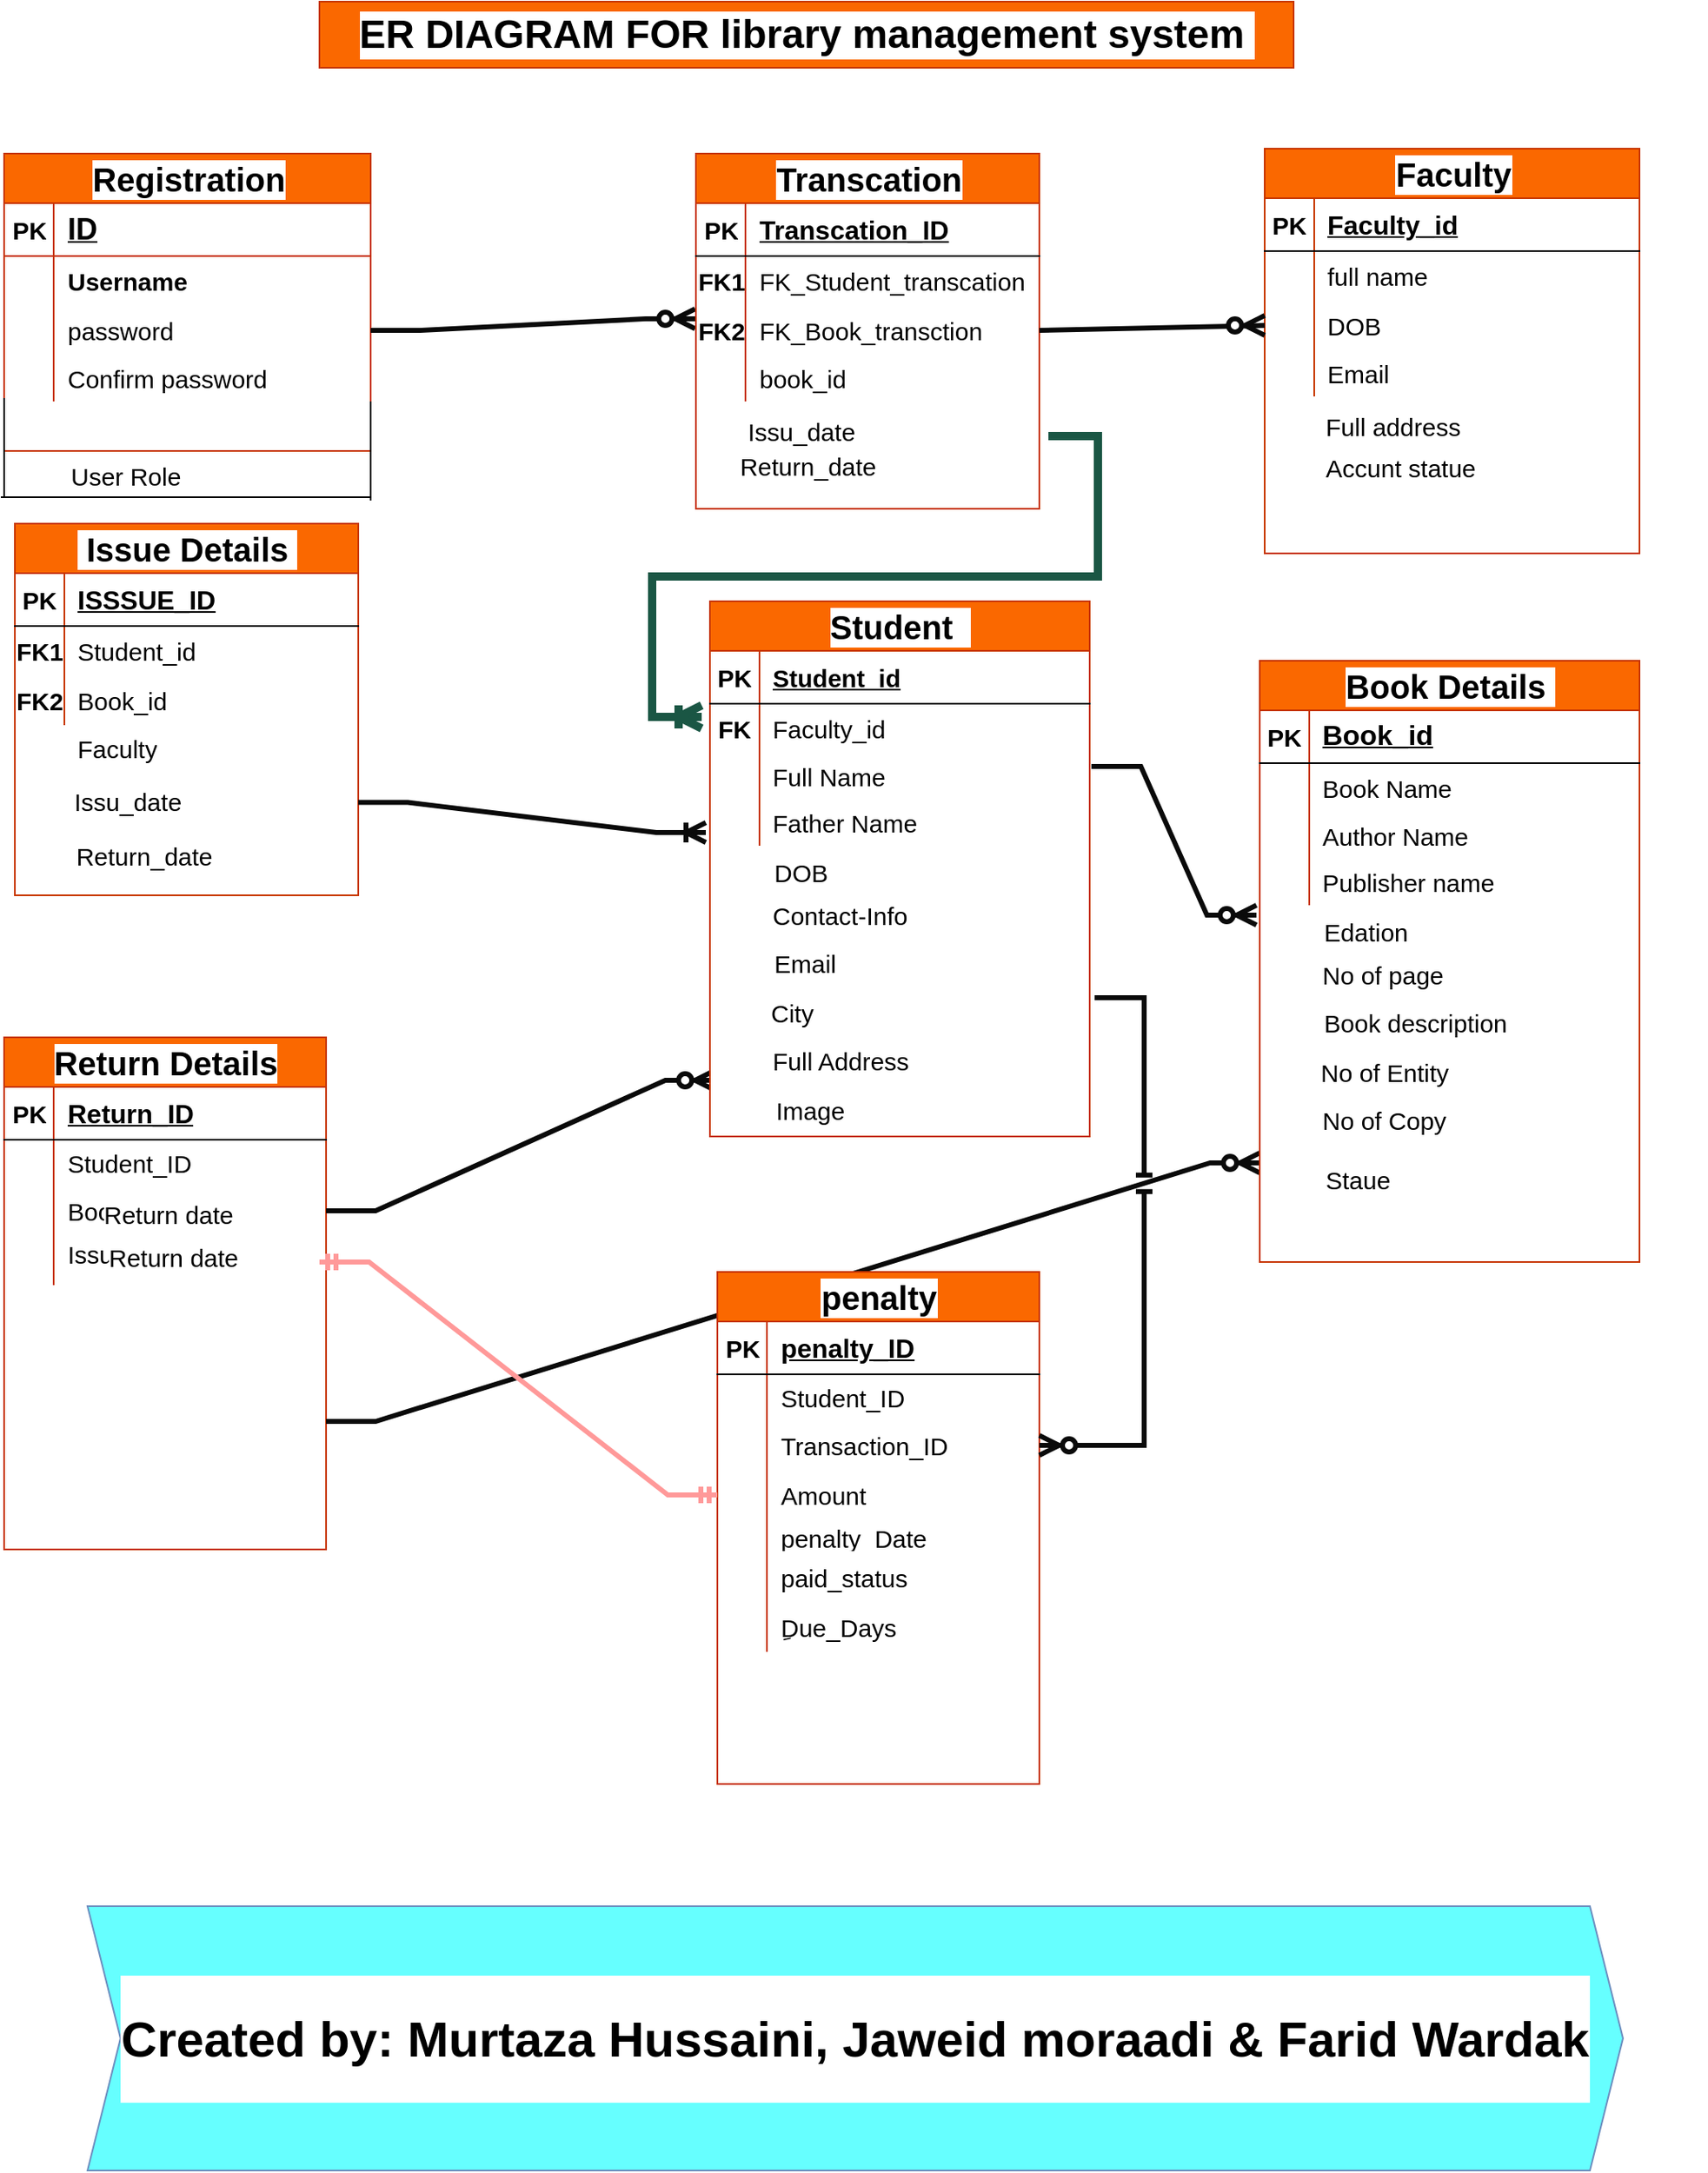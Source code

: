 <mxfile version="27.0.5">
  <diagram name="Page-1" id="enIxqUN0M-IkAclhJr2Q">
    <mxGraphModel dx="1326" dy="689" grid="1" gridSize="10" guides="1" tooltips="1" connect="1" arrows="1" fold="1" page="1" pageScale="1" pageWidth="850" pageHeight="1100" math="0" shadow="0">
      <root>
        <mxCell id="0" />
        <mxCell id="1" parent="0" />
        <mxCell id="2v6IDgmXy5sViwPyaW7p-1" value="&lt;font style=&quot;font-size: 20px;&quot;&gt;Registration&lt;/font&gt;" style="shape=table;startSize=30;container=1;collapsible=1;childLayout=tableLayout;fixedRows=1;rowLines=0;fontStyle=1;align=center;resizeLast=1;html=1;labelBackgroundColor=#FFFFFF;swimlaneFillColor=default;fontSize=15;fillColor=#fa6800;fontColor=#000000;strokeColor=#C73500;" parent="1" vertex="1">
          <mxGeometry x="209.5" y="149" width="222" height="180" as="geometry" />
        </mxCell>
        <mxCell id="2v6IDgmXy5sViwPyaW7p-2" value="" style="shape=tableRow;horizontal=0;startSize=0;swimlaneHead=0;swimlaneBody=0;fillColor=none;collapsible=0;dropTarget=0;points=[[0,0.5],[1,0.5]];portConstraint=eastwest;top=0;left=0;right=0;bottom=1;labelBackgroundColor=#FFFFFF;strokeColor=inherit;fontSize=15;" parent="2v6IDgmXy5sViwPyaW7p-1" vertex="1">
          <mxGeometry y="30" width="222" height="32" as="geometry" />
        </mxCell>
        <mxCell id="2v6IDgmXy5sViwPyaW7p-3" value="PK" style="shape=partialRectangle;connectable=0;fillColor=none;top=0;left=0;bottom=0;right=0;fontStyle=1;overflow=hidden;whiteSpace=wrap;html=1;labelBackgroundColor=#FFFFFF;strokeColor=inherit;fontSize=15;" parent="2v6IDgmXy5sViwPyaW7p-2" vertex="1">
          <mxGeometry width="30" height="32" as="geometry">
            <mxRectangle width="30" height="32" as="alternateBounds" />
          </mxGeometry>
        </mxCell>
        <mxCell id="2v6IDgmXy5sViwPyaW7p-4" value="&lt;font style=&quot;font-size: 18px;&quot;&gt;ID&lt;/font&gt;" style="shape=partialRectangle;connectable=0;fillColor=none;top=0;left=0;bottom=0;right=0;align=left;spacingLeft=6;fontStyle=5;overflow=hidden;whiteSpace=wrap;html=1;labelBackgroundColor=#FFFFFF;strokeColor=inherit;fontSize=15;" parent="2v6IDgmXy5sViwPyaW7p-2" vertex="1">
          <mxGeometry x="30" width="192" height="32" as="geometry">
            <mxRectangle width="192" height="32" as="alternateBounds" />
          </mxGeometry>
        </mxCell>
        <mxCell id="2v6IDgmXy5sViwPyaW7p-5" value="" style="shape=tableRow;horizontal=0;startSize=0;swimlaneHead=0;swimlaneBody=0;fillColor=none;collapsible=0;dropTarget=0;points=[[0,0.5],[1,0.5]];portConstraint=eastwest;top=0;left=0;right=0;bottom=0;labelBackgroundColor=#FFFFFF;strokeColor=inherit;fontSize=15;" parent="2v6IDgmXy5sViwPyaW7p-1" vertex="1">
          <mxGeometry y="62" width="222" height="30" as="geometry" />
        </mxCell>
        <mxCell id="2v6IDgmXy5sViwPyaW7p-6" value="" style="shape=partialRectangle;connectable=0;fillColor=none;top=0;left=0;bottom=0;right=0;editable=1;overflow=hidden;whiteSpace=wrap;html=1;labelBackgroundColor=#FFFFFF;strokeColor=inherit;fontSize=15;" parent="2v6IDgmXy5sViwPyaW7p-5" vertex="1">
          <mxGeometry width="30" height="30" as="geometry">
            <mxRectangle width="30" height="30" as="alternateBounds" />
          </mxGeometry>
        </mxCell>
        <mxCell id="2v6IDgmXy5sViwPyaW7p-7" value="&lt;b&gt;Username&lt;/b&gt;" style="shape=partialRectangle;connectable=0;fillColor=none;top=0;left=0;bottom=0;right=0;align=left;spacingLeft=6;overflow=hidden;whiteSpace=wrap;html=1;labelBackgroundColor=#FFFFFF;strokeColor=inherit;fontSize=15;" parent="2v6IDgmXy5sViwPyaW7p-5" vertex="1">
          <mxGeometry x="30" width="192" height="30" as="geometry">
            <mxRectangle width="192" height="30" as="alternateBounds" />
          </mxGeometry>
        </mxCell>
        <mxCell id="2v6IDgmXy5sViwPyaW7p-8" value="" style="shape=tableRow;horizontal=0;startSize=0;swimlaneHead=0;swimlaneBody=0;fillColor=none;collapsible=0;dropTarget=0;points=[[0,0.5],[1,0.5]];portConstraint=eastwest;top=0;left=0;right=0;bottom=0;labelBackgroundColor=#FFFFFF;strokeColor=inherit;fontSize=15;" parent="2v6IDgmXy5sViwPyaW7p-1" vertex="1">
          <mxGeometry y="92" width="222" height="30" as="geometry" />
        </mxCell>
        <mxCell id="2v6IDgmXy5sViwPyaW7p-9" value="" style="shape=partialRectangle;connectable=0;fillColor=none;top=0;left=0;bottom=0;right=0;editable=1;overflow=hidden;whiteSpace=wrap;html=1;labelBackgroundColor=#FFFFFF;strokeColor=inherit;fontSize=15;" parent="2v6IDgmXy5sViwPyaW7p-8" vertex="1">
          <mxGeometry width="30" height="30" as="geometry">
            <mxRectangle width="30" height="30" as="alternateBounds" />
          </mxGeometry>
        </mxCell>
        <mxCell id="2v6IDgmXy5sViwPyaW7p-10" value="password" style="shape=partialRectangle;connectable=0;fillColor=none;top=0;left=0;bottom=0;right=0;align=left;spacingLeft=6;overflow=hidden;whiteSpace=wrap;html=1;labelBackgroundColor=#FFFFFF;strokeColor=inherit;fontSize=15;" parent="2v6IDgmXy5sViwPyaW7p-8" vertex="1">
          <mxGeometry x="30" width="192" height="30" as="geometry">
            <mxRectangle width="192" height="30" as="alternateBounds" />
          </mxGeometry>
        </mxCell>
        <mxCell id="2v6IDgmXy5sViwPyaW7p-11" value="" style="shape=tableRow;horizontal=0;startSize=0;swimlaneHead=0;swimlaneBody=0;fillColor=none;collapsible=0;dropTarget=0;points=[[0,0.5],[1,0.5]];portConstraint=eastwest;top=0;left=0;right=0;bottom=0;labelBackgroundColor=#FFFFFF;strokeColor=inherit;fontSize=15;" parent="2v6IDgmXy5sViwPyaW7p-1" vertex="1">
          <mxGeometry y="122" width="222" height="28" as="geometry" />
        </mxCell>
        <mxCell id="2v6IDgmXy5sViwPyaW7p-12" value="" style="shape=partialRectangle;connectable=0;fillColor=none;top=0;left=0;bottom=0;right=0;editable=1;overflow=hidden;whiteSpace=wrap;html=1;labelBackgroundColor=#FFFFFF;strokeColor=inherit;fontSize=15;" parent="2v6IDgmXy5sViwPyaW7p-11" vertex="1">
          <mxGeometry width="30" height="28" as="geometry">
            <mxRectangle width="30" height="28" as="alternateBounds" />
          </mxGeometry>
        </mxCell>
        <mxCell id="2v6IDgmXy5sViwPyaW7p-13" value="Confirm password" style="shape=partialRectangle;connectable=0;fillColor=none;top=0;left=0;bottom=0;right=0;align=left;spacingLeft=6;overflow=hidden;whiteSpace=wrap;html=1;labelBackgroundColor=#FFFFFF;strokeColor=inherit;fontSize=15;" parent="2v6IDgmXy5sViwPyaW7p-11" vertex="1">
          <mxGeometry x="30" width="192" height="28" as="geometry">
            <mxRectangle width="192" height="28" as="alternateBounds" />
          </mxGeometry>
        </mxCell>
        <mxCell id="2v6IDgmXy5sViwPyaW7p-14" value="" style="endArrow=none;html=1;rounded=0;fontFamily=Helvetica;fontSize=15;fontColor=default;horizontal=0;exitX=0.016;exitY=-0.075;exitDx=0;exitDy=0;exitPerimeter=0;entryX=0.994;entryY=0.89;entryDx=0;entryDy=0;entryPerimeter=0;labelBackgroundColor=#FFFFFF;strokeColor=none;" parent="2v6IDgmXy5sViwPyaW7p-1" target="2v6IDgmXy5sViwPyaW7p-5" edge="1">
          <mxGeometry width="50" height="50" relative="1" as="geometry">
            <mxPoint x="-0.12" y="89.75" as="sourcePoint" />
            <mxPoint x="187" y="90" as="targetPoint" />
          </mxGeometry>
        </mxCell>
        <mxCell id="2v6IDgmXy5sViwPyaW7p-20" value="" style="edgeStyle=entityRelationEdgeStyle;fontSize=20;html=1;endArrow=ERzeroToMany;startArrow=none;rounded=0;fontFamily=Verdana;fontColor=#1A1A1A;horizontal=0;labelBackgroundColor=light-dark(#171616, #121212);exitX=1;exitY=0.5;exitDx=0;exitDy=0;fillColor=#fa6800;strokeColor=light-dark(#0a0a0a, #ff9164);spacingTop=2;fontStyle=1;verticalAlign=middle;labelBorderColor=default;textShadow=0;entryX=1;entryY=0.5;entryDx=0;entryDy=0;startFill=0;endSize=8;startSize=8;targetPerimeterSpacing=2;sourcePerimeterSpacing=2;jumpStyle=line;strokeWidth=3;" parent="2v6IDgmXy5sViwPyaW7p-1" source="2v6IDgmXy5sViwPyaW7p-8" edge="1">
          <mxGeometry width="100" height="100" relative="1" as="geometry">
            <mxPoint x="230" y="111.5" as="sourcePoint" />
            <mxPoint x="418.5" y="100" as="targetPoint" />
            <Array as="points">
              <mxPoint x="320" y="11.5" />
              <mxPoint x="330" y="91.5" />
            </Array>
          </mxGeometry>
        </mxCell>
        <mxCell id="2v6IDgmXy5sViwPyaW7p-15" value="User Role" style="shape=partialRectangle;connectable=0;fillColor=none;top=0;left=0;bottom=0;right=0;align=left;spacingLeft=6;overflow=hidden;whiteSpace=wrap;html=1;labelBackgroundColor=#FFFFFF;strokeColor=none;fontSize=15;" parent="1" vertex="1">
          <mxGeometry x="241.5" y="329" width="150" height="30" as="geometry">
            <mxRectangle width="150" height="30" as="alternateBounds" />
          </mxGeometry>
        </mxCell>
        <mxCell id="2v6IDgmXy5sViwPyaW7p-16" value="" style="endArrow=none;html=1;rounded=0;fontFamily=Helvetica;fontSize=15;fontColor=default;horizontal=0;labelBackgroundColor=#FFFFFF;strokeColor=none;" parent="1" edge="1">
          <mxGeometry width="50" height="50" relative="1" as="geometry">
            <mxPoint x="251.5" y="369" as="sourcePoint" />
            <mxPoint x="431.5" y="369" as="targetPoint" />
          </mxGeometry>
        </mxCell>
        <mxCell id="2v6IDgmXy5sViwPyaW7p-17" value="" style="endArrow=none;html=1;rounded=0;fontFamily=Helvetica;fontSize=15;fontColor=default;horizontal=0;labelBackgroundColor=#FFFFFF;strokeColor=none;" parent="1" edge="1">
          <mxGeometry width="50" height="50" relative="1" as="geometry">
            <mxPoint x="431.5" y="329" as="sourcePoint" />
            <mxPoint x="431.5" y="369" as="targetPoint" />
          </mxGeometry>
        </mxCell>
        <mxCell id="2v6IDgmXy5sViwPyaW7p-18" value="" style="endArrow=none;html=1;rounded=0;fontFamily=Helvetica;fontSize=15;fontColor=default;horizontal=0;labelBackgroundColor=#FFFFFF;strokeColor=none;" parent="1" edge="1">
          <mxGeometry width="50" height="50" relative="1" as="geometry">
            <mxPoint x="251.5" y="329" as="sourcePoint" />
            <mxPoint x="251.5" y="370" as="targetPoint" />
          </mxGeometry>
        </mxCell>
        <mxCell id="2v6IDgmXy5sViwPyaW7p-19" value="" style="endArrow=none;html=1;rounded=0;fontFamily=Helvetica;fontSize=15;fontColor=default;horizontal=0;labelBackgroundColor=#FFFFFF;strokeColor=none;" parent="1" edge="1">
          <mxGeometry width="50" height="50" relative="1" as="geometry">
            <mxPoint x="281.5" y="330" as="sourcePoint" />
            <mxPoint x="281.5" y="370" as="targetPoint" />
          </mxGeometry>
        </mxCell>
        <mxCell id="2v6IDgmXy5sViwPyaW7p-21" value="&lt;font style=&quot;font-size: 20px;&quot;&gt;Transcation&lt;/font&gt;" style="shape=table;startSize=30;container=1;collapsible=1;childLayout=tableLayout;fixedRows=1;rowLines=0;fontStyle=1;align=center;resizeLast=1;html=1;labelBackgroundColor=#FFFFFF;swimlaneFillColor=default;fontSize=15;fillColor=#fa6800;fontColor=#000000;strokeColor=#C73500;" parent="1" vertex="1">
          <mxGeometry x="628.5" y="149" width="208" height="215" as="geometry" />
        </mxCell>
        <mxCell id="2v6IDgmXy5sViwPyaW7p-22" value="" style="shape=tableRow;horizontal=0;startSize=0;swimlaneHead=0;swimlaneBody=0;fillColor=none;collapsible=0;dropTarget=0;points=[[0,0.5],[1,0.5]];portConstraint=eastwest;top=0;left=0;right=0;bottom=1;labelBackgroundColor=#FFFFFF;fontSize=15;" parent="2v6IDgmXy5sViwPyaW7p-21" vertex="1">
          <mxGeometry y="30" width="208" height="32" as="geometry" />
        </mxCell>
        <mxCell id="2v6IDgmXy5sViwPyaW7p-23" value="PK" style="shape=partialRectangle;connectable=0;fillColor=none;top=0;left=0;bottom=0;right=0;fontStyle=1;overflow=hidden;whiteSpace=wrap;html=1;labelBackgroundColor=#FFFFFF;fontSize=15;" parent="2v6IDgmXy5sViwPyaW7p-22" vertex="1">
          <mxGeometry width="30" height="32" as="geometry">
            <mxRectangle width="30" height="32" as="alternateBounds" />
          </mxGeometry>
        </mxCell>
        <mxCell id="2v6IDgmXy5sViwPyaW7p-24" value="&lt;font style=&quot;font-size: 16px;&quot;&gt;Transcation_ID&lt;/font&gt;" style="shape=partialRectangle;connectable=0;fillColor=none;top=0;left=0;bottom=0;right=0;align=left;spacingLeft=6;fontStyle=5;overflow=hidden;whiteSpace=wrap;html=1;labelBackgroundColor=#FFFFFF;fontSize=15;" parent="2v6IDgmXy5sViwPyaW7p-22" vertex="1">
          <mxGeometry x="30" width="178" height="32" as="geometry">
            <mxRectangle width="178" height="32" as="alternateBounds" />
          </mxGeometry>
        </mxCell>
        <mxCell id="2v6IDgmXy5sViwPyaW7p-25" value="" style="shape=tableRow;horizontal=0;startSize=0;swimlaneHead=0;swimlaneBody=0;fillColor=none;collapsible=0;dropTarget=0;points=[[0,0.5],[1,0.5]];portConstraint=eastwest;top=0;left=0;right=0;bottom=0;labelBackgroundColor=#FFFFFF;fontSize=15;" parent="2v6IDgmXy5sViwPyaW7p-21" vertex="1">
          <mxGeometry y="62" width="208" height="30" as="geometry" />
        </mxCell>
        <mxCell id="2v6IDgmXy5sViwPyaW7p-26" value="&lt;b&gt;FK1&lt;/b&gt;" style="shape=partialRectangle;connectable=0;fillColor=none;top=0;left=0;bottom=0;right=0;editable=1;overflow=hidden;whiteSpace=wrap;html=1;labelBackgroundColor=#FFFFFF;fontSize=15;" parent="2v6IDgmXy5sViwPyaW7p-25" vertex="1">
          <mxGeometry width="30" height="30" as="geometry">
            <mxRectangle width="30" height="30" as="alternateBounds" />
          </mxGeometry>
        </mxCell>
        <mxCell id="2v6IDgmXy5sViwPyaW7p-27" value="FK_Student_transcation" style="shape=partialRectangle;connectable=0;fillColor=none;top=0;left=0;bottom=0;right=0;align=left;spacingLeft=6;overflow=hidden;whiteSpace=wrap;html=1;labelBackgroundColor=#FFFFFF;fontSize=15;" parent="2v6IDgmXy5sViwPyaW7p-25" vertex="1">
          <mxGeometry x="30" width="178" height="30" as="geometry">
            <mxRectangle width="178" height="30" as="alternateBounds" />
          </mxGeometry>
        </mxCell>
        <mxCell id="2v6IDgmXy5sViwPyaW7p-28" value="" style="shape=tableRow;horizontal=0;startSize=0;swimlaneHead=0;swimlaneBody=0;fillColor=none;collapsible=0;dropTarget=0;points=[[0,0.5],[1,0.5]];portConstraint=eastwest;top=0;left=0;right=0;bottom=0;labelBackgroundColor=#FFFFFF;fontSize=15;" parent="2v6IDgmXy5sViwPyaW7p-21" vertex="1">
          <mxGeometry y="92" width="208" height="30" as="geometry" />
        </mxCell>
        <mxCell id="2v6IDgmXy5sViwPyaW7p-29" value="&lt;b&gt;FK2&lt;/b&gt;" style="shape=partialRectangle;connectable=0;fillColor=none;top=0;left=0;bottom=0;right=0;editable=1;overflow=hidden;whiteSpace=wrap;html=1;labelBackgroundColor=#FFFFFF;fontSize=15;" parent="2v6IDgmXy5sViwPyaW7p-28" vertex="1">
          <mxGeometry width="30" height="30" as="geometry">
            <mxRectangle width="30" height="30" as="alternateBounds" />
          </mxGeometry>
        </mxCell>
        <mxCell id="2v6IDgmXy5sViwPyaW7p-30" value="FK_Book_transction" style="shape=partialRectangle;connectable=0;fillColor=none;top=0;left=0;bottom=0;right=0;align=left;spacingLeft=6;overflow=hidden;whiteSpace=wrap;html=1;labelBackgroundColor=#FFFFFF;fontSize=15;" parent="2v6IDgmXy5sViwPyaW7p-28" vertex="1">
          <mxGeometry x="30" width="178" height="30" as="geometry">
            <mxRectangle width="178" height="30" as="alternateBounds" />
          </mxGeometry>
        </mxCell>
        <mxCell id="2v6IDgmXy5sViwPyaW7p-31" value="" style="shape=tableRow;horizontal=0;startSize=0;swimlaneHead=0;swimlaneBody=0;fillColor=none;collapsible=0;dropTarget=0;points=[[0,0.5],[1,0.5]];portConstraint=eastwest;top=0;left=0;right=0;bottom=0;labelBackgroundColor=#FFFFFF;fontSize=15;" parent="2v6IDgmXy5sViwPyaW7p-21" vertex="1">
          <mxGeometry y="122" width="208" height="28" as="geometry" />
        </mxCell>
        <mxCell id="2v6IDgmXy5sViwPyaW7p-32" value="" style="shape=partialRectangle;connectable=0;fillColor=none;top=0;left=0;bottom=0;right=0;editable=1;overflow=hidden;whiteSpace=wrap;html=1;labelBackgroundColor=#FFFFFF;fontSize=15;" parent="2v6IDgmXy5sViwPyaW7p-31" vertex="1">
          <mxGeometry width="30" height="28" as="geometry">
            <mxRectangle width="30" height="28" as="alternateBounds" />
          </mxGeometry>
        </mxCell>
        <mxCell id="2v6IDgmXy5sViwPyaW7p-33" value="book_id" style="shape=partialRectangle;connectable=0;fillColor=none;top=0;left=0;bottom=0;right=0;align=left;spacingLeft=6;overflow=hidden;whiteSpace=wrap;html=1;labelBackgroundColor=#FFFFFF;fontSize=15;" parent="2v6IDgmXy5sViwPyaW7p-31" vertex="1">
          <mxGeometry x="30" width="178" height="28" as="geometry">
            <mxRectangle width="178" height="28" as="alternateBounds" />
          </mxGeometry>
        </mxCell>
        <mxCell id="2v6IDgmXy5sViwPyaW7p-34" value="Issu_date" style="text;html=1;align=center;verticalAlign=middle;resizable=0;points=[];autosize=1;strokeColor=none;fillColor=none;fontFamily=Helvetica;fontSize=15;fontColor=default;horizontal=0;rotation=90;labelBackgroundColor=#FFFFFF;" parent="1" vertex="1">
          <mxGeometry x="671.5" y="277" width="40" height="80" as="geometry" />
        </mxCell>
        <mxCell id="2v6IDgmXy5sViwPyaW7p-35" value="Return_date" style="text;html=1;align=center;verticalAlign=middle;resizable=0;points=[];autosize=1;strokeColor=none;fillColor=none;fontFamily=Helvetica;fontSize=15;fontColor=default;horizontal=0;rotation=90;labelBackgroundColor=#FFFFFF;" parent="1" vertex="1">
          <mxGeometry x="675.5" y="288" width="40" height="100" as="geometry" />
        </mxCell>
        <mxCell id="2v6IDgmXy5sViwPyaW7p-37" value="&lt;font style=&quot;font-size: 20px;&quot;&gt;Faculty&lt;/font&gt;" style="shape=table;startSize=30;container=1;collapsible=1;childLayout=tableLayout;fixedRows=1;rowLines=0;fontStyle=1;align=center;resizeLast=1;html=1;labelBackgroundColor=#FFFFFF;swimlaneFillColor=default;strokeColor=#C73500;fontSize=15;fillColor=#fa6800;fontColor=#000000;" parent="1" vertex="1">
          <mxGeometry x="973" y="146" width="227" height="245" as="geometry" />
        </mxCell>
        <mxCell id="2v6IDgmXy5sViwPyaW7p-38" value="" style="shape=tableRow;horizontal=0;startSize=0;swimlaneHead=0;swimlaneBody=0;fillColor=none;collapsible=0;dropTarget=0;points=[[0,0.5],[1,0.5]];portConstraint=eastwest;top=0;left=0;right=0;bottom=1;labelBackgroundColor=#FFFFFF;swimlaneFillColor=default;strokeColor=default;fontSize=15;" parent="2v6IDgmXy5sViwPyaW7p-37" vertex="1">
          <mxGeometry y="30" width="227" height="32" as="geometry" />
        </mxCell>
        <mxCell id="2v6IDgmXy5sViwPyaW7p-39" value="PK" style="shape=partialRectangle;connectable=0;fillColor=none;top=0;left=0;bottom=0;right=0;fontStyle=1;overflow=hidden;whiteSpace=wrap;html=1;labelBackgroundColor=#FFFFFF;swimlaneFillColor=default;strokeColor=default;fontSize=15;" parent="2v6IDgmXy5sViwPyaW7p-38" vertex="1">
          <mxGeometry width="30" height="32" as="geometry">
            <mxRectangle width="30" height="32" as="alternateBounds" />
          </mxGeometry>
        </mxCell>
        <mxCell id="2v6IDgmXy5sViwPyaW7p-40" value="&lt;font style=&quot;font-size: 16px;&quot;&gt;Faculty_id&lt;/font&gt;" style="shape=partialRectangle;connectable=0;fillColor=none;top=0;left=0;bottom=0;right=0;align=left;spacingLeft=6;fontStyle=5;overflow=hidden;whiteSpace=wrap;html=1;labelBackgroundColor=#FFFFFF;swimlaneFillColor=default;strokeColor=default;fontSize=15;" parent="2v6IDgmXy5sViwPyaW7p-38" vertex="1">
          <mxGeometry x="30" width="197" height="32" as="geometry">
            <mxRectangle width="197" height="32" as="alternateBounds" />
          </mxGeometry>
        </mxCell>
        <mxCell id="2v6IDgmXy5sViwPyaW7p-41" value="" style="shape=tableRow;horizontal=0;startSize=0;swimlaneHead=0;swimlaneBody=0;fillColor=none;collapsible=0;dropTarget=0;points=[[0,0.5],[1,0.5]];portConstraint=eastwest;top=0;left=0;right=0;bottom=0;labelBackgroundColor=#FFFFFF;swimlaneFillColor=default;strokeColor=default;fontSize=15;" parent="2v6IDgmXy5sViwPyaW7p-37" vertex="1">
          <mxGeometry y="62" width="227" height="30" as="geometry" />
        </mxCell>
        <mxCell id="2v6IDgmXy5sViwPyaW7p-42" value="" style="shape=partialRectangle;connectable=0;fillColor=none;top=0;left=0;bottom=0;right=0;editable=1;overflow=hidden;whiteSpace=wrap;html=1;labelBackgroundColor=#FFFFFF;swimlaneFillColor=default;strokeColor=default;fontSize=15;" parent="2v6IDgmXy5sViwPyaW7p-41" vertex="1">
          <mxGeometry width="30" height="30" as="geometry">
            <mxRectangle width="30" height="30" as="alternateBounds" />
          </mxGeometry>
        </mxCell>
        <mxCell id="2v6IDgmXy5sViwPyaW7p-43" value="full name" style="shape=partialRectangle;connectable=0;fillColor=none;top=0;left=0;bottom=0;right=0;align=left;spacingLeft=6;overflow=hidden;whiteSpace=wrap;html=1;labelBackgroundColor=#FFFFFF;swimlaneFillColor=default;strokeColor=default;fontSize=15;" parent="2v6IDgmXy5sViwPyaW7p-41" vertex="1">
          <mxGeometry x="30" width="197" height="30" as="geometry">
            <mxRectangle width="197" height="30" as="alternateBounds" />
          </mxGeometry>
        </mxCell>
        <mxCell id="2v6IDgmXy5sViwPyaW7p-44" value="" style="shape=tableRow;horizontal=0;startSize=0;swimlaneHead=0;swimlaneBody=0;fillColor=none;collapsible=0;dropTarget=0;points=[[0,0.5],[1,0.5]];portConstraint=eastwest;top=0;left=0;right=0;bottom=0;labelBackgroundColor=#FFFFFF;swimlaneFillColor=default;strokeColor=default;fontSize=15;" parent="2v6IDgmXy5sViwPyaW7p-37" vertex="1">
          <mxGeometry y="92" width="227" height="30" as="geometry" />
        </mxCell>
        <mxCell id="2v6IDgmXy5sViwPyaW7p-45" value="" style="shape=partialRectangle;connectable=0;fillColor=none;top=0;left=0;bottom=0;right=0;editable=1;overflow=hidden;whiteSpace=wrap;html=1;labelBackgroundColor=#FFFFFF;swimlaneFillColor=default;strokeColor=default;fontSize=15;" parent="2v6IDgmXy5sViwPyaW7p-44" vertex="1">
          <mxGeometry width="30" height="30" as="geometry">
            <mxRectangle width="30" height="30" as="alternateBounds" />
          </mxGeometry>
        </mxCell>
        <mxCell id="2v6IDgmXy5sViwPyaW7p-46" value="DOB" style="shape=partialRectangle;connectable=0;fillColor=none;top=0;left=0;bottom=0;right=0;align=left;spacingLeft=6;overflow=hidden;whiteSpace=wrap;html=1;labelBackgroundColor=#FFFFFF;swimlaneFillColor=default;strokeColor=default;fontSize=15;" parent="2v6IDgmXy5sViwPyaW7p-44" vertex="1">
          <mxGeometry x="30" width="197" height="30" as="geometry">
            <mxRectangle width="197" height="30" as="alternateBounds" />
          </mxGeometry>
        </mxCell>
        <mxCell id="2v6IDgmXy5sViwPyaW7p-47" value="" style="shape=tableRow;horizontal=0;startSize=0;swimlaneHead=0;swimlaneBody=0;fillColor=none;collapsible=0;dropTarget=0;points=[[0,0.5],[1,0.5]];portConstraint=eastwest;top=0;left=0;right=0;bottom=0;labelBackgroundColor=#FFFFFF;swimlaneFillColor=default;strokeColor=default;fontSize=15;" parent="2v6IDgmXy5sViwPyaW7p-37" vertex="1">
          <mxGeometry y="122" width="227" height="28" as="geometry" />
        </mxCell>
        <mxCell id="2v6IDgmXy5sViwPyaW7p-48" value="" style="shape=partialRectangle;connectable=0;fillColor=none;top=0;left=0;bottom=0;right=0;editable=1;overflow=hidden;whiteSpace=wrap;html=1;labelBackgroundColor=#FFFFFF;swimlaneFillColor=default;strokeColor=default;fontSize=15;" parent="2v6IDgmXy5sViwPyaW7p-47" vertex="1">
          <mxGeometry width="30" height="28" as="geometry">
            <mxRectangle width="30" height="28" as="alternateBounds" />
          </mxGeometry>
        </mxCell>
        <mxCell id="2v6IDgmXy5sViwPyaW7p-49" value="Email" style="shape=partialRectangle;connectable=0;fillColor=none;top=0;left=0;bottom=0;right=0;align=left;spacingLeft=6;overflow=hidden;whiteSpace=wrap;html=1;labelBackgroundColor=#FFFFFF;swimlaneFillColor=default;strokeColor=default;fontSize=15;" parent="2v6IDgmXy5sViwPyaW7p-47" vertex="1">
          <mxGeometry x="30" width="197" height="28" as="geometry">
            <mxRectangle width="197" height="28" as="alternateBounds" />
          </mxGeometry>
        </mxCell>
        <mxCell id="2v6IDgmXy5sViwPyaW7p-50" value="Full address" style="shape=partialRectangle;connectable=0;fillColor=none;top=0;left=0;bottom=0;right=0;align=left;spacingLeft=6;overflow=hidden;whiteSpace=wrap;html=1;labelBackgroundColor=#FFFFFF;swimlaneFillColor=default;strokeColor=default;fontSize=15;" parent="1" vertex="1">
          <mxGeometry x="1001.5" y="300" width="150" height="28" as="geometry">
            <mxRectangle width="150" height="28" as="alternateBounds" />
          </mxGeometry>
        </mxCell>
        <mxCell id="2v6IDgmXy5sViwPyaW7p-64" value="Accunt statue" style="shape=partialRectangle;connectable=0;fillColor=none;top=0;left=0;bottom=0;right=0;align=left;spacingLeft=6;overflow=hidden;whiteSpace=wrap;html=1;labelBackgroundColor=#FFFFFF;swimlaneFillColor=default;strokeColor=default;fontSize=15;" parent="1" vertex="1">
          <mxGeometry x="1001.5" y="325" width="150" height="28" as="geometry">
            <mxRectangle width="150" height="28" as="alternateBounds" />
          </mxGeometry>
        </mxCell>
        <mxCell id="2v6IDgmXy5sViwPyaW7p-66" value="&lt;b&gt;&lt;font style=&quot;font-size: 24px;&quot;&gt;ER DIAGRAM FOR library management system&amp;nbsp;&lt;/font&gt;&lt;/b&gt;" style="rounded=0;whiteSpace=wrap;html=1;labelBackgroundColor=#FFFFFF;fontSize=15;fillColor=#fa6800;strokeColor=#C73500;fontColor=#000000;" parent="1" vertex="1">
          <mxGeometry x="400.5" y="57" width="590" height="40" as="geometry" />
        </mxCell>
        <mxCell id="2v6IDgmXy5sViwPyaW7p-72" value="&lt;font style=&quot;font-size: 20px;&quot;&gt;Return Details&lt;/font&gt;" style="shape=table;startSize=30;container=1;collapsible=1;childLayout=tableLayout;fixedRows=1;rowLines=0;fontStyle=1;align=center;resizeLast=1;html=1;labelBackgroundColor=#FFFFFF;swimlaneFillColor=default;fontSize=15;fillColor=#fa6800;fontColor=#000000;strokeColor=#C73500;" parent="1" vertex="1">
          <mxGeometry x="209.5" y="684" width="195" height="310.0" as="geometry" />
        </mxCell>
        <mxCell id="2v6IDgmXy5sViwPyaW7p-73" value="" style="shape=tableRow;horizontal=0;startSize=0;swimlaneHead=0;swimlaneBody=0;fillColor=none;collapsible=0;dropTarget=0;points=[[0,0.5],[1,0.5]];portConstraint=eastwest;top=0;left=0;right=0;bottom=1;labelBackgroundColor=#FFFFFF;swimlaneFillColor=default;fontSize=15;" parent="2v6IDgmXy5sViwPyaW7p-72" vertex="1">
          <mxGeometry y="30" width="195" height="32" as="geometry" />
        </mxCell>
        <mxCell id="2v6IDgmXy5sViwPyaW7p-74" value="PK" style="shape=partialRectangle;connectable=0;fillColor=none;top=0;left=0;bottom=0;right=0;fontStyle=1;overflow=hidden;whiteSpace=wrap;html=1;labelBackgroundColor=#FFFFFF;swimlaneFillColor=default;fontSize=15;" parent="2v6IDgmXy5sViwPyaW7p-73" vertex="1">
          <mxGeometry width="30.0" height="32" as="geometry">
            <mxRectangle width="30.0" height="32" as="alternateBounds" />
          </mxGeometry>
        </mxCell>
        <mxCell id="2v6IDgmXy5sViwPyaW7p-75" value="&lt;font style=&quot;font-size: 16px;&quot;&gt;Return_ID&lt;/font&gt;" style="shape=partialRectangle;connectable=0;fillColor=none;top=0;left=0;bottom=0;right=0;align=left;spacingLeft=6;fontStyle=5;overflow=hidden;whiteSpace=wrap;html=1;labelBackgroundColor=#FFFFFF;swimlaneFillColor=default;fontSize=15;" parent="2v6IDgmXy5sViwPyaW7p-73" vertex="1">
          <mxGeometry x="30.0" width="165.0" height="32" as="geometry">
            <mxRectangle width="165.0" height="32" as="alternateBounds" />
          </mxGeometry>
        </mxCell>
        <mxCell id="2v6IDgmXy5sViwPyaW7p-76" value="" style="shape=tableRow;horizontal=0;startSize=0;swimlaneHead=0;swimlaneBody=0;fillColor=none;collapsible=0;dropTarget=0;points=[[0,0.5],[1,0.5]];portConstraint=eastwest;top=0;left=0;right=0;bottom=0;labelBackgroundColor=#FFFFFF;swimlaneFillColor=default;fontSize=15;" parent="2v6IDgmXy5sViwPyaW7p-72" vertex="1">
          <mxGeometry y="62" width="195" height="28" as="geometry" />
        </mxCell>
        <mxCell id="2v6IDgmXy5sViwPyaW7p-77" value="" style="shape=partialRectangle;connectable=0;fillColor=none;top=0;left=0;bottom=0;right=0;editable=1;overflow=hidden;whiteSpace=wrap;html=1;labelBackgroundColor=#FFFFFF;swimlaneFillColor=default;fontSize=15;" parent="2v6IDgmXy5sViwPyaW7p-76" vertex="1">
          <mxGeometry width="30.0" height="28" as="geometry">
            <mxRectangle width="30.0" height="28" as="alternateBounds" />
          </mxGeometry>
        </mxCell>
        <mxCell id="2v6IDgmXy5sViwPyaW7p-78" value="Student_ID" style="shape=partialRectangle;connectable=0;fillColor=none;top=0;left=0;bottom=0;right=0;align=left;spacingLeft=6;overflow=hidden;whiteSpace=wrap;html=1;labelBackgroundColor=#FFFFFF;swimlaneFillColor=default;fontSize=15;" parent="2v6IDgmXy5sViwPyaW7p-76" vertex="1">
          <mxGeometry x="30.0" width="165.0" height="28" as="geometry">
            <mxRectangle width="165.0" height="28" as="alternateBounds" />
          </mxGeometry>
        </mxCell>
        <mxCell id="2v6IDgmXy5sViwPyaW7p-79" value="" style="shape=tableRow;horizontal=0;startSize=0;swimlaneHead=0;swimlaneBody=0;fillColor=none;collapsible=0;dropTarget=0;points=[[0,0.5],[1,0.5]];portConstraint=eastwest;top=0;left=0;right=0;bottom=0;labelBackgroundColor=#FFFFFF;swimlaneFillColor=default;fontSize=15;" parent="2v6IDgmXy5sViwPyaW7p-72" vertex="1">
          <mxGeometry y="90" width="195" height="30" as="geometry" />
        </mxCell>
        <mxCell id="2v6IDgmXy5sViwPyaW7p-80" value="" style="shape=partialRectangle;connectable=0;fillColor=none;top=0;left=0;bottom=0;right=0;editable=1;overflow=hidden;whiteSpace=wrap;html=1;labelBackgroundColor=#FFFFFF;swimlaneFillColor=default;fontSize=15;" parent="2v6IDgmXy5sViwPyaW7p-79" vertex="1">
          <mxGeometry width="30.0" height="30" as="geometry">
            <mxRectangle width="30.0" height="30" as="alternateBounds" />
          </mxGeometry>
        </mxCell>
        <mxCell id="2v6IDgmXy5sViwPyaW7p-81" value="Book_id" style="shape=partialRectangle;connectable=0;fillColor=none;top=0;left=0;bottom=0;right=0;align=left;spacingLeft=6;overflow=hidden;whiteSpace=wrap;html=1;labelBackgroundColor=#FFFFFF;swimlaneFillColor=default;fontSize=15;" parent="2v6IDgmXy5sViwPyaW7p-79" vertex="1">
          <mxGeometry x="30.0" width="165.0" height="30" as="geometry">
            <mxRectangle width="165.0" height="30" as="alternateBounds" />
          </mxGeometry>
        </mxCell>
        <mxCell id="2v6IDgmXy5sViwPyaW7p-82" value="" style="shape=tableRow;horizontal=0;startSize=0;swimlaneHead=0;swimlaneBody=0;fillColor=none;collapsible=0;dropTarget=0;points=[[0,0.5],[1,0.5]];portConstraint=eastwest;top=0;left=0;right=0;bottom=0;labelBackgroundColor=#FFFFFF;swimlaneFillColor=default;fontSize=15;" parent="2v6IDgmXy5sViwPyaW7p-72" vertex="1">
          <mxGeometry y="120" width="195" height="30" as="geometry" />
        </mxCell>
        <mxCell id="2v6IDgmXy5sViwPyaW7p-83" value="" style="shape=partialRectangle;connectable=0;fillColor=none;top=0;left=0;bottom=0;right=0;editable=1;overflow=hidden;whiteSpace=wrap;html=1;labelBackgroundColor=#FFFFFF;swimlaneFillColor=default;fontSize=15;" parent="2v6IDgmXy5sViwPyaW7p-82" vertex="1">
          <mxGeometry width="30.0" height="30" as="geometry">
            <mxRectangle width="30.0" height="30" as="alternateBounds" />
          </mxGeometry>
        </mxCell>
        <mxCell id="2v6IDgmXy5sViwPyaW7p-84" value="Issuedate&lt;div&gt;&lt;br&gt;&lt;/div&gt;" style="shape=partialRectangle;connectable=0;fillColor=none;top=0;left=0;bottom=0;right=0;align=left;spacingLeft=6;overflow=hidden;whiteSpace=wrap;html=1;labelBackgroundColor=#FFFFFF;swimlaneFillColor=default;fontSize=15;" parent="2v6IDgmXy5sViwPyaW7p-82" vertex="1">
          <mxGeometry x="30.0" width="165.0" height="30" as="geometry">
            <mxRectangle width="165.0" height="30" as="alternateBounds" />
          </mxGeometry>
        </mxCell>
        <mxCell id="2v6IDgmXy5sViwPyaW7p-130" value="" style="edgeStyle=entityRelationEdgeStyle;fontSize=20;html=1;endArrow=ERzeroToMany;startArrow=none;rounded=0;exitX=1;exitY=0.5;exitDx=0;exitDy=0;fontStyle=1;labelBackgroundColor=light-dark(#171616, #121212);verticalAlign=middle;fontFamily=Verdana;labelBorderColor=default;textShadow=0;startFill=0;endSize=8;startSize=8;targetPerimeterSpacing=2;sourcePerimeterSpacing=2;strokeColor=light-dark(#0a0a0a, #ff9164);jumpStyle=line;strokeWidth=3;" parent="2v6IDgmXy5sViwPyaW7p-72" source="2v6IDgmXy5sViwPyaW7p-79" edge="1">
          <mxGeometry width="100" height="100" relative="1" as="geometry">
            <mxPoint x="302" y="140" as="sourcePoint" />
            <mxPoint x="430.5" y="26" as="targetPoint" />
            <Array as="points">
              <mxPoint x="207.5" y="100" />
            </Array>
          </mxGeometry>
        </mxCell>
        <mxCell id="2v6IDgmXy5sViwPyaW7p-85" value="" style="shape=tableRow;horizontal=0;startSize=0;swimlaneHead=0;swimlaneBody=0;fillColor=none;collapsible=0;dropTarget=0;points=[[0,0.5],[1,0.5]];portConstraint=eastwest;top=0;left=0;right=0;bottom=0;labelBackgroundColor=#FFFFFF;swimlaneFillColor=default;fontSize=15;" parent="1" vertex="1">
          <mxGeometry x="230" y="760" width="180" height="20" as="geometry" />
        </mxCell>
        <mxCell id="2v6IDgmXy5sViwPyaW7p-86" value="" style="shape=partialRectangle;connectable=0;fillColor=none;top=0;left=0;bottom=0;right=0;editable=1;overflow=hidden;whiteSpace=wrap;html=1;labelBackgroundColor=#FFFFFF;swimlaneFillColor=default;fontSize=15;" parent="2v6IDgmXy5sViwPyaW7p-85" vertex="1">
          <mxGeometry width="30.0" height="20" as="geometry">
            <mxRectangle width="30.0" height="20" as="alternateBounds" />
          </mxGeometry>
        </mxCell>
        <mxCell id="2v6IDgmXy5sViwPyaW7p-87" value="&lt;div&gt;Return date&lt;/div&gt;" style="shape=partialRectangle;connectable=0;fillColor=none;top=0;left=0;bottom=0;right=0;align=left;spacingLeft=6;overflow=hidden;whiteSpace=wrap;html=1;labelBackgroundColor=#FFFFFF;swimlaneFillColor=default;fontSize=15;" parent="1" vertex="1">
          <mxGeometry x="262.0" y="780" width="150.0" height="20" as="geometry">
            <mxRectangle width="150.0" height="20" as="alternateBounds" />
          </mxGeometry>
        </mxCell>
        <mxCell id="2v6IDgmXy5sViwPyaW7p-97" value="" style="edgeStyle=entityRelationEdgeStyle;fontSize=20;html=1;endArrow=ERzeroToMany;startArrow=none;rounded=0;labelBackgroundColor=light-dark(#171616, #121212);fontStyle=1;verticalAlign=middle;fontFamily=Verdana;labelBorderColor=default;textShadow=0;startFill=0;endSize=8;startSize=8;targetPerimeterSpacing=2;sourcePerimeterSpacing=2;strokeColor=light-dark(#0a0a0a, #ff9164);jumpStyle=line;strokeWidth=3;" parent="1" edge="1">
          <mxGeometry width="100" height="100" relative="1" as="geometry">
            <mxPoint x="868" y="520" as="sourcePoint" />
            <mxPoint x="968" y="610" as="targetPoint" />
            <Array as="points">
              <mxPoint x="553.33" y="731.1" />
            </Array>
          </mxGeometry>
        </mxCell>
        <mxCell id="2v6IDgmXy5sViwPyaW7p-107" value="" style="endArrow=none;html=1;rounded=0;entryX=1;entryY=1;entryDx=0;entryDy=0;entryPerimeter=0;fontSize=15;" parent="1" target="2v6IDgmXy5sViwPyaW7p-11" edge="1">
          <mxGeometry width="50" height="50" relative="1" as="geometry">
            <mxPoint x="431.5" y="359" as="sourcePoint" />
            <mxPoint x="431.5" y="336" as="targetPoint" />
          </mxGeometry>
        </mxCell>
        <mxCell id="2v6IDgmXy5sViwPyaW7p-108" value="" style="endArrow=none;html=1;rounded=0;fontSize=15;" parent="1" edge="1">
          <mxGeometry width="50" height="50" relative="1" as="geometry">
            <mxPoint x="431.5" y="357" as="sourcePoint" />
            <mxPoint x="207.5" y="357" as="targetPoint" />
          </mxGeometry>
        </mxCell>
        <mxCell id="2v6IDgmXy5sViwPyaW7p-110" value="&lt;font style=&quot;font-size: 20px;&quot;&gt;&amp;nbsp;Issue Details&amp;nbsp;&lt;/font&gt;" style="shape=table;startSize=30;container=1;collapsible=1;childLayout=tableLayout;fixedRows=1;rowLines=0;fontStyle=1;align=center;resizeLast=1;html=1;labelBackgroundColor=#FFFFFF;swimlaneFillColor=default;fontSize=15;fillColor=#fa6800;fontColor=#000000;strokeColor=#C73500;" parent="1" vertex="1">
          <mxGeometry x="216" y="373" width="208" height="225" as="geometry" />
        </mxCell>
        <mxCell id="2v6IDgmXy5sViwPyaW7p-111" value="" style="shape=tableRow;horizontal=0;startSize=0;swimlaneHead=0;swimlaneBody=0;fillColor=none;collapsible=0;dropTarget=0;points=[[0,0.5],[1,0.5]];portConstraint=eastwest;top=0;left=0;right=0;bottom=1;labelBackgroundColor=#FFFFFF;fontSize=15;" parent="2v6IDgmXy5sViwPyaW7p-110" vertex="1">
          <mxGeometry y="30" width="208" height="32" as="geometry" />
        </mxCell>
        <mxCell id="2v6IDgmXy5sViwPyaW7p-112" value="PK" style="shape=partialRectangle;connectable=0;fillColor=none;top=0;left=0;bottom=0;right=0;fontStyle=1;overflow=hidden;whiteSpace=wrap;html=1;labelBackgroundColor=#FFFFFF;fontSize=15;" parent="2v6IDgmXy5sViwPyaW7p-111" vertex="1">
          <mxGeometry width="30" height="32" as="geometry">
            <mxRectangle width="30" height="32" as="alternateBounds" />
          </mxGeometry>
        </mxCell>
        <mxCell id="2v6IDgmXy5sViwPyaW7p-113" value="&lt;font style=&quot;font-size: 16px;&quot;&gt;ISSSUE_ID&lt;/font&gt;" style="shape=partialRectangle;connectable=0;fillColor=none;top=0;left=0;bottom=0;right=0;align=left;spacingLeft=6;fontStyle=5;overflow=hidden;whiteSpace=wrap;html=1;labelBackgroundColor=#FFFFFF;fontSize=15;" parent="2v6IDgmXy5sViwPyaW7p-111" vertex="1">
          <mxGeometry x="30" width="178" height="32" as="geometry">
            <mxRectangle width="178" height="32" as="alternateBounds" />
          </mxGeometry>
        </mxCell>
        <mxCell id="2v6IDgmXy5sViwPyaW7p-114" value="" style="shape=tableRow;horizontal=0;startSize=0;swimlaneHead=0;swimlaneBody=0;fillColor=none;collapsible=0;dropTarget=0;points=[[0,0.5],[1,0.5]];portConstraint=eastwest;top=0;left=0;right=0;bottom=0;labelBackgroundColor=#FFFFFF;fontSize=15;" parent="2v6IDgmXy5sViwPyaW7p-110" vertex="1">
          <mxGeometry y="62" width="208" height="30" as="geometry" />
        </mxCell>
        <mxCell id="2v6IDgmXy5sViwPyaW7p-115" value="&lt;b&gt;FK1&lt;/b&gt;" style="shape=partialRectangle;connectable=0;fillColor=none;top=0;left=0;bottom=0;right=0;editable=1;overflow=hidden;whiteSpace=wrap;html=1;labelBackgroundColor=#FFFFFF;fontSize=15;" parent="2v6IDgmXy5sViwPyaW7p-114" vertex="1">
          <mxGeometry width="30" height="30" as="geometry">
            <mxRectangle width="30" height="30" as="alternateBounds" />
          </mxGeometry>
        </mxCell>
        <mxCell id="2v6IDgmXy5sViwPyaW7p-116" value="Student_id" style="shape=partialRectangle;connectable=0;fillColor=none;top=0;left=0;bottom=0;right=0;align=left;spacingLeft=6;overflow=hidden;whiteSpace=wrap;html=1;labelBackgroundColor=#FFFFFF;fontSize=15;" parent="2v6IDgmXy5sViwPyaW7p-114" vertex="1">
          <mxGeometry x="30" width="178" height="30" as="geometry">
            <mxRectangle width="178" height="30" as="alternateBounds" />
          </mxGeometry>
        </mxCell>
        <mxCell id="2v6IDgmXy5sViwPyaW7p-117" value="" style="shape=tableRow;horizontal=0;startSize=0;swimlaneHead=0;swimlaneBody=0;fillColor=none;collapsible=0;dropTarget=0;points=[[0,0.5],[1,0.5]];portConstraint=eastwest;top=0;left=0;right=0;bottom=0;labelBackgroundColor=#FFFFFF;fontSize=15;" parent="2v6IDgmXy5sViwPyaW7p-110" vertex="1">
          <mxGeometry y="92" width="208" height="30" as="geometry" />
        </mxCell>
        <mxCell id="2v6IDgmXy5sViwPyaW7p-118" value="&lt;b&gt;FK2&lt;/b&gt;" style="shape=partialRectangle;connectable=0;fillColor=none;top=0;left=0;bottom=0;right=0;editable=1;overflow=hidden;whiteSpace=wrap;html=1;labelBackgroundColor=#FFFFFF;fontSize=15;" parent="2v6IDgmXy5sViwPyaW7p-117" vertex="1">
          <mxGeometry width="30" height="30" as="geometry">
            <mxRectangle width="30" height="30" as="alternateBounds" />
          </mxGeometry>
        </mxCell>
        <mxCell id="2v6IDgmXy5sViwPyaW7p-119" value="Book_id" style="shape=partialRectangle;connectable=0;fillColor=none;top=0;left=0;bottom=0;right=0;align=left;spacingLeft=6;overflow=hidden;whiteSpace=wrap;html=1;labelBackgroundColor=#FFFFFF;fontSize=15;" parent="2v6IDgmXy5sViwPyaW7p-117" vertex="1">
          <mxGeometry x="30" width="178" height="30" as="geometry">
            <mxRectangle width="178" height="30" as="alternateBounds" />
          </mxGeometry>
        </mxCell>
        <mxCell id="2v6IDgmXy5sViwPyaW7p-123" value="Issu_date" style="text;html=1;align=center;verticalAlign=middle;resizable=0;points=[];autosize=1;strokeColor=none;fillColor=none;fontFamily=Helvetica;fontSize=15;fontColor=default;horizontal=0;rotation=90;labelBackgroundColor=#FFFFFF;" parent="1" vertex="1">
          <mxGeometry x="264" y="501" width="40" height="80" as="geometry" />
        </mxCell>
        <mxCell id="2v6IDgmXy5sViwPyaW7p-124" value="Return_date" style="text;html=1;align=center;verticalAlign=middle;resizable=0;points=[];autosize=1;strokeColor=none;fillColor=none;fontFamily=Helvetica;fontSize=15;fontColor=default;horizontal=0;rotation=90;labelBackgroundColor=#FFFFFF;" parent="1" vertex="1">
          <mxGeometry x="274" y="524" width="40" height="100" as="geometry" />
        </mxCell>
        <mxCell id="2v6IDgmXy5sViwPyaW7p-125" value="Faculty" style="shape=partialRectangle;connectable=0;fillColor=none;top=0;left=0;bottom=0;right=0;align=left;spacingLeft=6;overflow=hidden;whiteSpace=wrap;html=1;labelBackgroundColor=#FFFFFF;fontSize=15;" parent="1" vertex="1">
          <mxGeometry x="246" y="494" width="178" height="30" as="geometry">
            <mxRectangle width="178" height="30" as="alternateBounds" />
          </mxGeometry>
        </mxCell>
        <mxCell id="2v6IDgmXy5sViwPyaW7p-126" value="" style="edgeStyle=entityRelationEdgeStyle;fontSize=20;html=1;endArrow=ERoneToMany;startArrow=none;rounded=0;exitX=1;exitY=0.75;exitDx=0;exitDy=0;fontStyle=1;labelBackgroundColor=light-dark(#171616, #121212);verticalAlign=middle;fontFamily=Verdana;labelBorderColor=default;textShadow=0;entryX=1;entryY=0.75;entryDx=0;entryDy=0;startFill=0;endSize=8;startSize=8;targetPerimeterSpacing=2;sourcePerimeterSpacing=2;strokeColor=light-dark(#0a0a0a, #ff9164);jumpStyle=line;strokeWidth=3;" parent="1" source="2v6IDgmXy5sViwPyaW7p-110" edge="1">
          <mxGeometry width="100" height="100" relative="1" as="geometry">
            <mxPoint x="534.5" y="660" as="sourcePoint" />
            <mxPoint x="634.5" y="560" as="targetPoint" />
          </mxGeometry>
        </mxCell>
        <mxCell id="2v6IDgmXy5sViwPyaW7p-131" value="" style="edgeStyle=entityRelationEdgeStyle;fontSize=20;html=1;endArrow=ERzeroToMany;startArrow=none;rounded=0;exitX=1;exitY=0.75;exitDx=0;exitDy=0;fontStyle=1;labelBackgroundColor=light-dark(#171616, #121212);verticalAlign=middle;fontFamily=Verdana;labelBorderColor=default;textShadow=0;entryX=1;entryY=0.75;entryDx=0;entryDy=0;startFill=0;endSize=8;startSize=8;targetPerimeterSpacing=2;sourcePerimeterSpacing=2;strokeColor=light-dark(#0a0a0a, #ff9164);jumpStyle=line;strokeWidth=3;" parent="1" source="2v6IDgmXy5sViwPyaW7p-72" edge="1">
          <mxGeometry width="100" height="100" relative="1" as="geometry">
            <mxPoint x="227" y="780" as="sourcePoint" />
            <mxPoint x="970" y="760" as="targetPoint" />
            <Array as="points">
              <mxPoint x="860" y="730" />
              <mxPoint x="860" y="710" />
              <mxPoint x="860" y="750" />
            </Array>
          </mxGeometry>
        </mxCell>
        <mxCell id="2v6IDgmXy5sViwPyaW7p-162" value="&lt;font style=&quot;font-size: 20px;&quot;&gt;Student&amp;nbsp;&amp;nbsp;&lt;/font&gt;" style="shape=table;startSize=30;container=1;collapsible=1;childLayout=tableLayout;fixedRows=1;rowLines=0;fontStyle=1;align=center;resizeLast=1;html=1;labelBackgroundColor=#FFFFFF;swimlaneFillColor=default;fontSize=15;fillColor=#fa6800;fontColor=#000000;strokeColor=#C73500;" parent="1" vertex="1">
          <mxGeometry x="637" y="420" width="230" height="324" as="geometry" />
        </mxCell>
        <mxCell id="2v6IDgmXy5sViwPyaW7p-163" value="" style="shape=tableRow;horizontal=0;startSize=0;swimlaneHead=0;swimlaneBody=0;fillColor=none;collapsible=0;dropTarget=0;points=[[0,0.5],[1,0.5]];portConstraint=eastwest;top=0;left=0;right=0;bottom=1;labelBackgroundColor=#FFFFFF;fontSize=15;" parent="2v6IDgmXy5sViwPyaW7p-162" vertex="1">
          <mxGeometry y="30" width="230" height="32" as="geometry" />
        </mxCell>
        <mxCell id="2v6IDgmXy5sViwPyaW7p-164" value="PK" style="shape=partialRectangle;connectable=0;fillColor=none;top=0;left=0;bottom=0;right=0;fontStyle=1;overflow=hidden;whiteSpace=wrap;html=1;labelBackgroundColor=#FFFFFF;fontSize=15;" parent="2v6IDgmXy5sViwPyaW7p-163" vertex="1">
          <mxGeometry width="30" height="32" as="geometry">
            <mxRectangle width="30" height="32" as="alternateBounds" />
          </mxGeometry>
        </mxCell>
        <mxCell id="2v6IDgmXy5sViwPyaW7p-165" value="Student_id" style="shape=partialRectangle;connectable=0;fillColor=none;top=0;left=0;bottom=0;right=0;align=left;spacingLeft=6;fontStyle=5;overflow=hidden;whiteSpace=wrap;html=1;labelBackgroundColor=#FFFFFF;fontSize=15;" parent="2v6IDgmXy5sViwPyaW7p-163" vertex="1">
          <mxGeometry x="30" width="200" height="32" as="geometry">
            <mxRectangle width="200" height="32" as="alternateBounds" />
          </mxGeometry>
        </mxCell>
        <mxCell id="2v6IDgmXy5sViwPyaW7p-166" value="" style="shape=tableRow;horizontal=0;startSize=0;swimlaneHead=0;swimlaneBody=0;fillColor=none;collapsible=0;dropTarget=0;points=[[0,0.5],[1,0.5]];portConstraint=eastwest;top=0;left=0;right=0;bottom=0;labelBackgroundColor=#FFFFFF;fontSize=15;" parent="2v6IDgmXy5sViwPyaW7p-162" vertex="1">
          <mxGeometry y="62" width="230" height="30" as="geometry" />
        </mxCell>
        <mxCell id="2v6IDgmXy5sViwPyaW7p-167" value="&lt;b&gt;FK&lt;/b&gt;" style="shape=partialRectangle;connectable=0;fillColor=none;top=0;left=0;bottom=0;right=0;editable=1;overflow=hidden;whiteSpace=wrap;html=1;labelBackgroundColor=#FFFFFF;fontSize=15;" parent="2v6IDgmXy5sViwPyaW7p-166" vertex="1">
          <mxGeometry width="30" height="30" as="geometry">
            <mxRectangle width="30" height="30" as="alternateBounds" />
          </mxGeometry>
        </mxCell>
        <mxCell id="2v6IDgmXy5sViwPyaW7p-168" value="Faculty_id" style="shape=partialRectangle;connectable=0;fillColor=none;top=0;left=0;bottom=0;right=0;align=left;spacingLeft=6;overflow=hidden;whiteSpace=wrap;html=1;labelBackgroundColor=#FFFFFF;fontSize=15;" parent="2v6IDgmXy5sViwPyaW7p-166" vertex="1">
          <mxGeometry x="30" width="200" height="30" as="geometry">
            <mxRectangle width="200" height="30" as="alternateBounds" />
          </mxGeometry>
        </mxCell>
        <mxCell id="2v6IDgmXy5sViwPyaW7p-169" value="" style="shape=tableRow;horizontal=0;startSize=0;swimlaneHead=0;swimlaneBody=0;fillColor=none;collapsible=0;dropTarget=0;points=[[0,0.5],[1,0.5]];portConstraint=eastwest;top=0;left=0;right=0;bottom=0;labelBackgroundColor=#FFFFFF;fontSize=15;" parent="2v6IDgmXy5sViwPyaW7p-162" vertex="1">
          <mxGeometry y="92" width="230" height="28" as="geometry" />
        </mxCell>
        <mxCell id="2v6IDgmXy5sViwPyaW7p-170" value="" style="shape=partialRectangle;connectable=0;fillColor=none;top=0;left=0;bottom=0;right=0;editable=1;overflow=hidden;whiteSpace=wrap;html=1;labelBackgroundColor=#FFFFFF;fontSize=15;" parent="2v6IDgmXy5sViwPyaW7p-169" vertex="1">
          <mxGeometry width="30" height="28" as="geometry">
            <mxRectangle width="30" height="28" as="alternateBounds" />
          </mxGeometry>
        </mxCell>
        <mxCell id="2v6IDgmXy5sViwPyaW7p-171" value="Full Name" style="shape=partialRectangle;connectable=0;fillColor=none;top=0;left=0;bottom=0;right=0;align=left;spacingLeft=6;overflow=hidden;whiteSpace=wrap;html=1;labelBackgroundColor=#FFFFFF;fontSize=15;" parent="2v6IDgmXy5sViwPyaW7p-169" vertex="1">
          <mxGeometry x="30" width="200" height="28" as="geometry">
            <mxRectangle width="200" height="28" as="alternateBounds" />
          </mxGeometry>
        </mxCell>
        <mxCell id="2v6IDgmXy5sViwPyaW7p-172" value="" style="shape=tableRow;horizontal=0;startSize=0;swimlaneHead=0;swimlaneBody=0;fillColor=none;collapsible=0;dropTarget=0;points=[[0,0.5],[1,0.5]];portConstraint=eastwest;top=0;left=0;right=0;bottom=0;labelBackgroundColor=#FFFFFF;fontSize=15;" parent="2v6IDgmXy5sViwPyaW7p-162" vertex="1">
          <mxGeometry y="120" width="230" height="28" as="geometry" />
        </mxCell>
        <mxCell id="2v6IDgmXy5sViwPyaW7p-173" value="" style="shape=partialRectangle;connectable=0;fillColor=none;top=0;left=0;bottom=0;right=0;editable=1;overflow=hidden;whiteSpace=wrap;html=1;labelBackgroundColor=#FFFFFF;fontSize=15;" parent="2v6IDgmXy5sViwPyaW7p-172" vertex="1">
          <mxGeometry width="30" height="28" as="geometry">
            <mxRectangle width="30" height="28" as="alternateBounds" />
          </mxGeometry>
        </mxCell>
        <mxCell id="2v6IDgmXy5sViwPyaW7p-174" value="Father Name" style="shape=partialRectangle;connectable=0;fillColor=none;top=0;left=0;bottom=0;right=0;align=left;spacingLeft=6;overflow=hidden;whiteSpace=wrap;html=1;labelBackgroundColor=#FFFFFF;fontSize=15;" parent="2v6IDgmXy5sViwPyaW7p-172" vertex="1">
          <mxGeometry x="30" width="200" height="28" as="geometry">
            <mxRectangle width="200" height="28" as="alternateBounds" />
          </mxGeometry>
        </mxCell>
        <mxCell id="2v6IDgmXy5sViwPyaW7p-177" value="Contact-Info" style="shape=partialRectangle;connectable=0;fillColor=none;top=0;left=0;bottom=0;right=0;align=left;spacingLeft=6;overflow=hidden;whiteSpace=wrap;html=1;labelBackgroundColor=#FFFFFF;fontSize=15;" parent="1" vertex="1">
          <mxGeometry x="667" y="596" width="178" height="28" as="geometry">
            <mxRectangle width="178" height="28" as="alternateBounds" />
          </mxGeometry>
        </mxCell>
        <mxCell id="2v6IDgmXy5sViwPyaW7p-178" value="Email" style="shape=partialRectangle;connectable=0;fillColor=none;top=0;left=0;bottom=0;right=0;align=left;spacingLeft=6;overflow=hidden;whiteSpace=wrap;html=1;labelBackgroundColor=#FFFFFF;fontSize=15;" parent="1" vertex="1">
          <mxGeometry x="668" y="625" width="178" height="28" as="geometry">
            <mxRectangle width="178" height="28" as="alternateBounds" />
          </mxGeometry>
        </mxCell>
        <mxCell id="2v6IDgmXy5sViwPyaW7p-179" value="DOB" style="shape=partialRectangle;connectable=0;fillColor=none;top=0;left=0;bottom=0;right=0;align=left;spacingLeft=6;overflow=hidden;whiteSpace=wrap;html=1;labelBackgroundColor=#FFFFFF;fontSize=15;" parent="1" vertex="1">
          <mxGeometry x="668" y="570" width="178" height="28" as="geometry">
            <mxRectangle width="178" height="28" as="alternateBounds" />
          </mxGeometry>
        </mxCell>
        <mxCell id="2v6IDgmXy5sViwPyaW7p-180" value="City" style="shape=partialRectangle;connectable=0;fillColor=none;top=0;left=0;bottom=0;right=0;align=left;spacingLeft=6;overflow=hidden;whiteSpace=wrap;html=1;labelBackgroundColor=#FFFFFF;fontSize=15;" parent="1" vertex="1">
          <mxGeometry x="666" y="655" width="178" height="28" as="geometry">
            <mxRectangle width="178" height="28" as="alternateBounds" />
          </mxGeometry>
        </mxCell>
        <mxCell id="2v6IDgmXy5sViwPyaW7p-181" value="Full Address" style="shape=partialRectangle;connectable=0;fillColor=none;top=0;left=0;bottom=0;right=0;align=left;spacingLeft=6;overflow=hidden;whiteSpace=wrap;html=1;labelBackgroundColor=#FFFFFF;fontSize=15;" parent="1" vertex="1">
          <mxGeometry x="667" y="684" width="178" height="28" as="geometry">
            <mxRectangle width="178" height="28" as="alternateBounds" />
          </mxGeometry>
        </mxCell>
        <mxCell id="2v6IDgmXy5sViwPyaW7p-182" value="Image" style="shape=partialRectangle;connectable=0;fillColor=none;top=0;left=0;bottom=0;right=0;align=left;spacingLeft=6;overflow=hidden;whiteSpace=wrap;html=1;labelBackgroundColor=#FFFFFF;fontSize=15;" parent="1" vertex="1">
          <mxGeometry x="669" y="714" width="178" height="28" as="geometry">
            <mxRectangle width="178" height="28" as="alternateBounds" />
          </mxGeometry>
        </mxCell>
        <mxCell id="2v6IDgmXy5sViwPyaW7p-196" value="&lt;font style=&quot;font-size: 20px;&quot;&gt;Book Details&amp;nbsp;&lt;/font&gt;" style="shape=table;startSize=30;container=1;collapsible=1;childLayout=tableLayout;fixedRows=1;rowLines=0;fontStyle=1;align=center;resizeLast=1;html=1;labelBackgroundColor=#FFFFFF;swimlaneFillColor=default;fontSize=15;fillColor=#fa6800;fontColor=#000000;strokeColor=#C73500;" parent="1" vertex="1">
          <mxGeometry x="970" y="456" width="230" height="364" as="geometry" />
        </mxCell>
        <mxCell id="2v6IDgmXy5sViwPyaW7p-197" value="" style="shape=tableRow;horizontal=0;startSize=0;swimlaneHead=0;swimlaneBody=0;fillColor=none;collapsible=0;dropTarget=0;points=[[0,0.5],[1,0.5]];portConstraint=eastwest;top=0;left=0;right=0;bottom=1;labelBackgroundColor=#FFFFFF;fontSize=15;" parent="2v6IDgmXy5sViwPyaW7p-196" vertex="1">
          <mxGeometry y="30" width="230" height="32" as="geometry" />
        </mxCell>
        <mxCell id="2v6IDgmXy5sViwPyaW7p-198" value="PK" style="shape=partialRectangle;connectable=0;fillColor=none;top=0;left=0;bottom=0;right=0;fontStyle=1;overflow=hidden;whiteSpace=wrap;html=1;labelBackgroundColor=#FFFFFF;fontSize=15;" parent="2v6IDgmXy5sViwPyaW7p-197" vertex="1">
          <mxGeometry width="30" height="32" as="geometry">
            <mxRectangle width="30" height="32" as="alternateBounds" />
          </mxGeometry>
        </mxCell>
        <mxCell id="2v6IDgmXy5sViwPyaW7p-199" value="&lt;font style=&quot;font-size: 17px;&quot;&gt;Book_id&lt;/font&gt;" style="shape=partialRectangle;connectable=0;fillColor=none;top=0;left=0;bottom=0;right=0;align=left;spacingLeft=6;fontStyle=5;overflow=hidden;whiteSpace=wrap;html=1;labelBackgroundColor=#FFFFFF;fontSize=15;" parent="2v6IDgmXy5sViwPyaW7p-197" vertex="1">
          <mxGeometry x="30" width="200" height="32" as="geometry">
            <mxRectangle width="200" height="32" as="alternateBounds" />
          </mxGeometry>
        </mxCell>
        <mxCell id="2v6IDgmXy5sViwPyaW7p-200" value="" style="shape=tableRow;horizontal=0;startSize=0;swimlaneHead=0;swimlaneBody=0;fillColor=none;collapsible=0;dropTarget=0;points=[[0,0.5],[1,0.5]];portConstraint=eastwest;top=0;left=0;right=0;bottom=0;labelBackgroundColor=#FFFFFF;fontSize=15;" parent="2v6IDgmXy5sViwPyaW7p-196" vertex="1">
          <mxGeometry y="62" width="230" height="30" as="geometry" />
        </mxCell>
        <mxCell id="2v6IDgmXy5sViwPyaW7p-201" value="" style="shape=partialRectangle;connectable=0;fillColor=none;top=0;left=0;bottom=0;right=0;editable=1;overflow=hidden;whiteSpace=wrap;html=1;labelBackgroundColor=#FFFFFF;fontSize=15;" parent="2v6IDgmXy5sViwPyaW7p-200" vertex="1">
          <mxGeometry width="30" height="30" as="geometry">
            <mxRectangle width="30" height="30" as="alternateBounds" />
          </mxGeometry>
        </mxCell>
        <mxCell id="2v6IDgmXy5sViwPyaW7p-202" value="Book Name" style="shape=partialRectangle;connectable=0;fillColor=none;top=0;left=0;bottom=0;right=0;align=left;spacingLeft=6;overflow=hidden;whiteSpace=wrap;html=1;labelBackgroundColor=#FFFFFF;fontSize=15;" parent="2v6IDgmXy5sViwPyaW7p-200" vertex="1">
          <mxGeometry x="30" width="200" height="30" as="geometry">
            <mxRectangle width="200" height="30" as="alternateBounds" />
          </mxGeometry>
        </mxCell>
        <mxCell id="2v6IDgmXy5sViwPyaW7p-203" value="" style="shape=tableRow;horizontal=0;startSize=0;swimlaneHead=0;swimlaneBody=0;fillColor=none;collapsible=0;dropTarget=0;points=[[0,0.5],[1,0.5]];portConstraint=eastwest;top=0;left=0;right=0;bottom=0;labelBackgroundColor=#FFFFFF;fontSize=15;" parent="2v6IDgmXy5sViwPyaW7p-196" vertex="1">
          <mxGeometry y="92" width="230" height="28" as="geometry" />
        </mxCell>
        <mxCell id="2v6IDgmXy5sViwPyaW7p-204" value="" style="shape=partialRectangle;connectable=0;fillColor=none;top=0;left=0;bottom=0;right=0;editable=1;overflow=hidden;whiteSpace=wrap;html=1;labelBackgroundColor=#FFFFFF;fontSize=15;" parent="2v6IDgmXy5sViwPyaW7p-203" vertex="1">
          <mxGeometry width="30" height="28" as="geometry">
            <mxRectangle width="30" height="28" as="alternateBounds" />
          </mxGeometry>
        </mxCell>
        <mxCell id="2v6IDgmXy5sViwPyaW7p-205" value="Author Name" style="shape=partialRectangle;connectable=0;fillColor=none;top=0;left=0;bottom=0;right=0;align=left;spacingLeft=6;overflow=hidden;whiteSpace=wrap;html=1;labelBackgroundColor=#FFFFFF;fontSize=15;" parent="2v6IDgmXy5sViwPyaW7p-203" vertex="1">
          <mxGeometry x="30" width="200" height="28" as="geometry">
            <mxRectangle width="200" height="28" as="alternateBounds" />
          </mxGeometry>
        </mxCell>
        <mxCell id="2v6IDgmXy5sViwPyaW7p-206" value="" style="shape=tableRow;horizontal=0;startSize=0;swimlaneHead=0;swimlaneBody=0;fillColor=none;collapsible=0;dropTarget=0;points=[[0,0.5],[1,0.5]];portConstraint=eastwest;top=0;left=0;right=0;bottom=0;labelBackgroundColor=#FFFFFF;fontSize=15;" parent="2v6IDgmXy5sViwPyaW7p-196" vertex="1">
          <mxGeometry y="120" width="230" height="28" as="geometry" />
        </mxCell>
        <mxCell id="2v6IDgmXy5sViwPyaW7p-207" value="" style="shape=partialRectangle;connectable=0;fillColor=none;top=0;left=0;bottom=0;right=0;editable=1;overflow=hidden;whiteSpace=wrap;html=1;labelBackgroundColor=#FFFFFF;fontSize=15;" parent="2v6IDgmXy5sViwPyaW7p-206" vertex="1">
          <mxGeometry width="30" height="28" as="geometry">
            <mxRectangle width="30" height="28" as="alternateBounds" />
          </mxGeometry>
        </mxCell>
        <mxCell id="2v6IDgmXy5sViwPyaW7p-208" value="Publisher name" style="shape=partialRectangle;connectable=0;fillColor=none;top=0;left=0;bottom=0;right=0;align=left;spacingLeft=6;overflow=hidden;whiteSpace=wrap;html=1;labelBackgroundColor=#FFFFFF;fontSize=15;" parent="2v6IDgmXy5sViwPyaW7p-206" vertex="1">
          <mxGeometry x="30" width="200" height="28" as="geometry">
            <mxRectangle width="200" height="28" as="alternateBounds" />
          </mxGeometry>
        </mxCell>
        <mxCell id="2v6IDgmXy5sViwPyaW7p-209" value="No of page" style="shape=partialRectangle;connectable=0;fillColor=none;top=0;left=0;bottom=0;right=0;align=left;spacingLeft=6;overflow=hidden;whiteSpace=wrap;html=1;labelBackgroundColor=#FFFFFF;fontSize=15;" parent="1" vertex="1">
          <mxGeometry x="1000" y="632" width="178" height="28" as="geometry">
            <mxRectangle width="178" height="28" as="alternateBounds" />
          </mxGeometry>
        </mxCell>
        <mxCell id="2v6IDgmXy5sViwPyaW7p-210" value="Book description" style="shape=partialRectangle;connectable=0;fillColor=none;top=0;left=0;bottom=0;right=0;align=left;spacingLeft=6;overflow=hidden;whiteSpace=wrap;html=1;labelBackgroundColor=#FFFFFF;fontSize=15;" parent="1" vertex="1">
          <mxGeometry x="1001" y="661" width="178" height="28" as="geometry">
            <mxRectangle width="178" height="28" as="alternateBounds" />
          </mxGeometry>
        </mxCell>
        <mxCell id="2v6IDgmXy5sViwPyaW7p-211" value="Edation" style="shape=partialRectangle;connectable=0;fillColor=none;top=0;left=0;bottom=0;right=0;align=left;spacingLeft=6;overflow=hidden;whiteSpace=wrap;html=1;labelBackgroundColor=#FFFFFF;fontSize=15;" parent="1" vertex="1">
          <mxGeometry x="1001" y="606" width="239" height="28" as="geometry">
            <mxRectangle width="178" height="28" as="alternateBounds" />
          </mxGeometry>
        </mxCell>
        <mxCell id="2v6IDgmXy5sViwPyaW7p-212" value="No of Entity" style="shape=partialRectangle;connectable=0;fillColor=none;top=0;left=0;bottom=0;right=0;align=left;spacingLeft=6;overflow=hidden;whiteSpace=wrap;html=1;labelBackgroundColor=#FFFFFF;fontSize=15;" parent="1" vertex="1">
          <mxGeometry x="999" y="691" width="178" height="28" as="geometry">
            <mxRectangle width="178" height="28" as="alternateBounds" />
          </mxGeometry>
        </mxCell>
        <mxCell id="2v6IDgmXy5sViwPyaW7p-213" value="No of Copy" style="shape=partialRectangle;connectable=0;fillColor=none;top=0;left=0;bottom=0;right=0;align=left;spacingLeft=6;overflow=hidden;whiteSpace=wrap;html=1;labelBackgroundColor=#FFFFFF;fontSize=15;" parent="1" vertex="1">
          <mxGeometry x="1000" y="720" width="178" height="28" as="geometry">
            <mxRectangle width="178" height="28" as="alternateBounds" />
          </mxGeometry>
        </mxCell>
        <mxCell id="2v6IDgmXy5sViwPyaW7p-214" value="Staue" style="shape=partialRectangle;connectable=0;fillColor=none;top=0;left=0;bottom=0;right=0;align=left;spacingLeft=6;overflow=hidden;whiteSpace=wrap;html=1;labelBackgroundColor=#FFFFFF;fontSize=15;" parent="1" vertex="1">
          <mxGeometry x="1001.5" y="756" width="178" height="28" as="geometry">
            <mxRectangle width="178" height="28" as="alternateBounds" />
          </mxGeometry>
        </mxCell>
        <mxCell id="2v6IDgmXy5sViwPyaW7p-215" value="" style="edgeStyle=entityRelationEdgeStyle;fontSize=12;html=1;endArrow=ERoneToMany;startArrow=none;rounded=0;labelBackgroundColor=light-dark(#171616, #121212);verticalAlign=middle;fontFamily=Verdana;labelBorderColor=default;textShadow=0;startFill=0;endSize=8;startSize=8;targetPerimeterSpacing=2;sourcePerimeterSpacing=2;strokeColor=light-dark(#1a5644, #babdc0);jumpStyle=line;strokeWidth=5;fillColor=#cdeb8b;" parent="1" edge="1">
          <mxGeometry width="100" height="100" relative="1" as="geometry">
            <mxPoint x="842" y="320" as="sourcePoint" />
            <mxPoint x="632" y="490" as="targetPoint" />
            <Array as="points">
              <mxPoint x="611.5" y="547" />
              <mxPoint x="522" y="390" />
              <mxPoint x="582" y="410" />
            </Array>
          </mxGeometry>
        </mxCell>
        <mxCell id="2v6IDgmXy5sViwPyaW7p-217" value="" style="endArrow=none;html=1;rounded=0;entryX=1;entryY=1;entryDx=0;entryDy=0;entryPerimeter=0;fontSize=15;" parent="1" edge="1">
          <mxGeometry width="50" height="50" relative="1" as="geometry">
            <mxPoint x="209.5" y="357" as="sourcePoint" />
            <mxPoint x="209.5" y="297" as="targetPoint" />
          </mxGeometry>
        </mxCell>
        <mxCell id="2v6IDgmXy5sViwPyaW7p-218" value="&lt;div&gt;Return date&lt;/div&gt;" style="shape=partialRectangle;connectable=0;fillColor=none;top=0;left=0;bottom=0;right=0;align=left;spacingLeft=6;overflow=hidden;whiteSpace=wrap;html=1;labelBackgroundColor=#FFFFFF;swimlaneFillColor=default;fontSize=15;" parent="1" vertex="1">
          <mxGeometry x="265.0" y="806" width="150.0" height="20" as="geometry">
            <mxRectangle width="150.0" height="20" as="alternateBounds" />
          </mxGeometry>
        </mxCell>
        <mxCell id="2v6IDgmXy5sViwPyaW7p-36" value="" style="edgeStyle=entityRelationEdgeStyle;fontSize=20;html=1;endArrow=ERzeroToMany;startArrow=none;rounded=0;fontFamily=Verdana;fontColor=default;horizontal=0;exitX=1;exitY=0.5;exitDx=0;exitDy=0;labelBackgroundColor=light-dark(#171616, #121212);entryX=0;entryY=0.5;entryDx=0;entryDy=0;fontStyle=1;verticalAlign=middle;labelBorderColor=default;textShadow=0;startFill=0;endSize=8;startSize=8;targetPerimeterSpacing=2;sourcePerimeterSpacing=2;strokeColor=light-dark(#0a0a0a, #ff9164);jumpStyle=line;strokeWidth=3;" parent="1" source="2v6IDgmXy5sViwPyaW7p-28" target="2v6IDgmXy5sViwPyaW7p-44" edge="1">
          <mxGeometry width="100" height="100" relative="1" as="geometry">
            <mxPoint x="793.1" y="237.42" as="sourcePoint" />
            <mxPoint x="889.5" y="237" as="targetPoint" />
            <Array as="points">
              <mxPoint x="859.5" y="137" />
              <mxPoint x="869.5" y="217" />
              <mxPoint x="907.5" y="247" />
            </Array>
          </mxGeometry>
        </mxCell>
        <mxCell id="Dvoh5HNO3AWOjvGZyPL1-1" value="&lt;h1&gt;&lt;font&gt;Created by: Murtaza Hussaini, Jaweid moraadi &amp;amp; Farid Wardak&lt;/font&gt;&lt;/h1&gt;" style="shape=step;perimeter=stepPerimeter;whiteSpace=wrap;html=1;fixedSize=1;fillColor=#66FFFF;strokeColor=#6c8ebf;fillStyle=solid;labelBackgroundColor=#FFFFFF;fontSize=15;" vertex="1" parent="1">
          <mxGeometry x="260" y="1210" width="930" height="160" as="geometry" />
        </mxCell>
        <mxCell id="Dvoh5HNO3AWOjvGZyPL1-2" value="&lt;span style=&quot;font-size: 20px;&quot;&gt;penalty&lt;/span&gt;" style="shape=table;startSize=30;container=1;collapsible=1;childLayout=tableLayout;fixedRows=1;rowLines=0;fontStyle=1;align=center;resizeLast=1;html=1;labelBackgroundColor=#FFFFFF;swimlaneFillColor=default;fontSize=15;fillColor=#fa6800;fontColor=#000000;strokeColor=#C73500;" vertex="1" parent="1">
          <mxGeometry x="641.5" y="826" width="195" height="310" as="geometry" />
        </mxCell>
        <mxCell id="Dvoh5HNO3AWOjvGZyPL1-3" value="" style="shape=tableRow;horizontal=0;startSize=0;swimlaneHead=0;swimlaneBody=0;fillColor=none;collapsible=0;dropTarget=0;points=[[0,0.5],[1,0.5]];portConstraint=eastwest;top=0;left=0;right=0;bottom=1;labelBackgroundColor=#FFFFFF;swimlaneFillColor=default;fontSize=15;" vertex="1" parent="Dvoh5HNO3AWOjvGZyPL1-2">
          <mxGeometry y="30" width="195" height="32" as="geometry" />
        </mxCell>
        <mxCell id="Dvoh5HNO3AWOjvGZyPL1-4" value="PK" style="shape=partialRectangle;connectable=0;fillColor=none;top=0;left=0;bottom=0;right=0;fontStyle=1;overflow=hidden;whiteSpace=wrap;html=1;labelBackgroundColor=#FFFFFF;swimlaneFillColor=default;fontSize=15;" vertex="1" parent="Dvoh5HNO3AWOjvGZyPL1-3">
          <mxGeometry width="30.0" height="32" as="geometry">
            <mxRectangle width="30.0" height="32" as="alternateBounds" />
          </mxGeometry>
        </mxCell>
        <mxCell id="Dvoh5HNO3AWOjvGZyPL1-5" value="&lt;span style=&quot;font-size: 16px;&quot;&gt;penalty_ID&lt;/span&gt;" style="shape=partialRectangle;connectable=0;fillColor=none;top=0;left=0;bottom=0;right=0;align=left;spacingLeft=6;fontStyle=5;overflow=hidden;whiteSpace=wrap;html=1;labelBackgroundColor=#FFFFFF;swimlaneFillColor=default;fontSize=15;" vertex="1" parent="Dvoh5HNO3AWOjvGZyPL1-3">
          <mxGeometry x="30.0" width="165.0" height="32" as="geometry">
            <mxRectangle width="165.0" height="32" as="alternateBounds" />
          </mxGeometry>
        </mxCell>
        <mxCell id="Dvoh5HNO3AWOjvGZyPL1-6" value="" style="shape=tableRow;horizontal=0;startSize=0;swimlaneHead=0;swimlaneBody=0;fillColor=none;collapsible=0;dropTarget=0;points=[[0,0.5],[1,0.5]];portConstraint=eastwest;top=0;left=0;right=0;bottom=0;labelBackgroundColor=#FFFFFF;swimlaneFillColor=default;fontSize=15;" vertex="1" parent="Dvoh5HNO3AWOjvGZyPL1-2">
          <mxGeometry y="62" width="195" height="28" as="geometry" />
        </mxCell>
        <mxCell id="Dvoh5HNO3AWOjvGZyPL1-7" value="" style="shape=partialRectangle;connectable=0;fillColor=none;top=0;left=0;bottom=0;right=0;editable=1;overflow=hidden;whiteSpace=wrap;html=1;labelBackgroundColor=#FFFFFF;swimlaneFillColor=default;fontSize=15;" vertex="1" parent="Dvoh5HNO3AWOjvGZyPL1-6">
          <mxGeometry width="30.0" height="28" as="geometry">
            <mxRectangle width="30.0" height="28" as="alternateBounds" />
          </mxGeometry>
        </mxCell>
        <mxCell id="Dvoh5HNO3AWOjvGZyPL1-8" value="Student_ID" style="shape=partialRectangle;connectable=0;fillColor=none;top=0;left=0;bottom=0;right=0;align=left;spacingLeft=6;overflow=hidden;whiteSpace=wrap;html=1;labelBackgroundColor=#FFFFFF;swimlaneFillColor=default;fontSize=15;" vertex="1" parent="Dvoh5HNO3AWOjvGZyPL1-6">
          <mxGeometry x="30.0" width="165.0" height="28" as="geometry">
            <mxRectangle width="165.0" height="28" as="alternateBounds" />
          </mxGeometry>
        </mxCell>
        <mxCell id="Dvoh5HNO3AWOjvGZyPL1-9" value="" style="shape=tableRow;horizontal=0;startSize=0;swimlaneHead=0;swimlaneBody=0;fillColor=none;collapsible=0;dropTarget=0;points=[[0,0.5],[1,0.5]];portConstraint=eastwest;top=0;left=0;right=0;bottom=0;labelBackgroundColor=#FFFFFF;swimlaneFillColor=default;fontSize=15;" vertex="1" parent="Dvoh5HNO3AWOjvGZyPL1-2">
          <mxGeometry y="90" width="195" height="30" as="geometry" />
        </mxCell>
        <mxCell id="Dvoh5HNO3AWOjvGZyPL1-10" value="" style="shape=partialRectangle;connectable=0;fillColor=none;top=0;left=0;bottom=0;right=0;editable=1;overflow=hidden;whiteSpace=wrap;html=1;labelBackgroundColor=#FFFFFF;swimlaneFillColor=default;fontSize=15;" vertex="1" parent="Dvoh5HNO3AWOjvGZyPL1-9">
          <mxGeometry width="30.0" height="30" as="geometry">
            <mxRectangle width="30.0" height="30" as="alternateBounds" />
          </mxGeometry>
        </mxCell>
        <mxCell id="Dvoh5HNO3AWOjvGZyPL1-11" value="Transaction_ID" style="shape=partialRectangle;connectable=0;fillColor=none;top=0;left=0;bottom=0;right=0;align=left;spacingLeft=6;overflow=hidden;whiteSpace=wrap;html=1;labelBackgroundColor=#FFFFFF;swimlaneFillColor=default;fontSize=15;" vertex="1" parent="Dvoh5HNO3AWOjvGZyPL1-9">
          <mxGeometry x="30.0" width="165.0" height="30" as="geometry">
            <mxRectangle width="165.0" height="30" as="alternateBounds" />
          </mxGeometry>
        </mxCell>
        <mxCell id="Dvoh5HNO3AWOjvGZyPL1-12" value="" style="shape=tableRow;horizontal=0;startSize=0;swimlaneHead=0;swimlaneBody=0;fillColor=none;collapsible=0;dropTarget=0;points=[[0,0.5],[1,0.5]];portConstraint=eastwest;top=0;left=0;right=0;bottom=0;labelBackgroundColor=#FFFFFF;swimlaneFillColor=default;fontSize=15;" vertex="1" parent="Dvoh5HNO3AWOjvGZyPL1-2">
          <mxGeometry y="120" width="195" height="30" as="geometry" />
        </mxCell>
        <mxCell id="Dvoh5HNO3AWOjvGZyPL1-13" value="" style="shape=partialRectangle;connectable=0;fillColor=none;top=0;left=0;bottom=0;right=0;editable=1;overflow=hidden;whiteSpace=wrap;html=1;labelBackgroundColor=#FFFFFF;swimlaneFillColor=default;fontSize=15;" vertex="1" parent="Dvoh5HNO3AWOjvGZyPL1-12">
          <mxGeometry width="30.0" height="30" as="geometry">
            <mxRectangle width="30.0" height="30" as="alternateBounds" />
          </mxGeometry>
        </mxCell>
        <mxCell id="Dvoh5HNO3AWOjvGZyPL1-14" value="&lt;div&gt;Amount&lt;/div&gt;" style="shape=partialRectangle;connectable=0;fillColor=none;top=0;left=0;bottom=0;right=0;align=left;spacingLeft=6;overflow=hidden;whiteSpace=wrap;html=1;labelBackgroundColor=#FFFFFF;swimlaneFillColor=default;fontSize=15;" vertex="1" parent="Dvoh5HNO3AWOjvGZyPL1-12">
          <mxGeometry x="30.0" width="165.0" height="30" as="geometry">
            <mxRectangle width="165.0" height="30" as="alternateBounds" />
          </mxGeometry>
        </mxCell>
        <mxCell id="Dvoh5HNO3AWOjvGZyPL1-16" value="" style="shape=tableRow;horizontal=0;startSize=0;swimlaneHead=0;swimlaneBody=0;fillColor=none;collapsible=0;dropTarget=0;points=[[0,0.5],[1,0.5]];portConstraint=eastwest;top=0;left=0;right=0;bottom=0;labelBackgroundColor=#FFFFFF;swimlaneFillColor=default;fontSize=15;" vertex="1" parent="Dvoh5HNO3AWOjvGZyPL1-2">
          <mxGeometry y="150" width="195" height="20" as="geometry" />
        </mxCell>
        <mxCell id="Dvoh5HNO3AWOjvGZyPL1-17" value="" style="shape=partialRectangle;connectable=0;fillColor=none;top=0;left=0;bottom=0;right=0;editable=1;overflow=hidden;whiteSpace=wrap;html=1;labelBackgroundColor=#FFFFFF;swimlaneFillColor=default;fontSize=15;" vertex="1" parent="Dvoh5HNO3AWOjvGZyPL1-16">
          <mxGeometry width="30.0" height="20" as="geometry">
            <mxRectangle width="30.0" height="20" as="alternateBounds" />
          </mxGeometry>
        </mxCell>
        <mxCell id="Dvoh5HNO3AWOjvGZyPL1-18" value="penalty_Date" style="shape=partialRectangle;connectable=0;fillColor=none;top=0;left=0;bottom=0;right=0;align=left;spacingLeft=6;overflow=hidden;whiteSpace=wrap;html=1;labelBackgroundColor=#FFFFFF;swimlaneFillColor=default;fontSize=15;" vertex="1" parent="Dvoh5HNO3AWOjvGZyPL1-16">
          <mxGeometry x="30.0" width="165.0" height="20" as="geometry">
            <mxRectangle width="165.0" height="20" as="alternateBounds" />
          </mxGeometry>
        </mxCell>
        <mxCell id="Dvoh5HNO3AWOjvGZyPL1-19" value="" style="shape=tableRow;horizontal=0;startSize=0;swimlaneHead=0;swimlaneBody=0;fillColor=none;collapsible=0;dropTarget=0;points=[[0,0.5],[1,0.5]];portConstraint=eastwest;top=0;left=0;right=0;bottom=0;labelBackgroundColor=#FFFFFF;swimlaneFillColor=default;fontSize=15;" vertex="1" parent="Dvoh5HNO3AWOjvGZyPL1-2">
          <mxGeometry y="170" width="195" height="30" as="geometry" />
        </mxCell>
        <mxCell id="Dvoh5HNO3AWOjvGZyPL1-20" value="" style="shape=partialRectangle;connectable=0;fillColor=none;top=0;left=0;bottom=0;right=0;editable=1;overflow=hidden;whiteSpace=wrap;html=1;labelBackgroundColor=#FFFFFF;swimlaneFillColor=default;fontSize=15;" vertex="1" parent="Dvoh5HNO3AWOjvGZyPL1-19">
          <mxGeometry width="30.0" height="30" as="geometry">
            <mxRectangle width="30.0" height="30" as="alternateBounds" />
          </mxGeometry>
        </mxCell>
        <mxCell id="Dvoh5HNO3AWOjvGZyPL1-21" value="paid_status&amp;nbsp;" style="shape=partialRectangle;connectable=0;fillColor=none;top=0;left=0;bottom=0;right=0;align=left;spacingLeft=6;overflow=hidden;whiteSpace=wrap;html=1;labelBackgroundColor=#FFFFFF;swimlaneFillColor=default;fontSize=15;" vertex="1" parent="Dvoh5HNO3AWOjvGZyPL1-19">
          <mxGeometry x="30.0" width="165.0" height="30" as="geometry">
            <mxRectangle width="165.0" height="30" as="alternateBounds" />
          </mxGeometry>
        </mxCell>
        <mxCell id="Dvoh5HNO3AWOjvGZyPL1-22" value="" style="shape=tableRow;horizontal=0;startSize=0;swimlaneHead=0;swimlaneBody=0;fillColor=none;collapsible=0;dropTarget=0;points=[[0,0.5],[1,0.5]];portConstraint=eastwest;top=0;left=0;right=0;bottom=0;labelBackgroundColor=#FFFFFF;swimlaneFillColor=default;fontSize=15;" vertex="1" parent="Dvoh5HNO3AWOjvGZyPL1-2">
          <mxGeometry y="200" width="195" height="30" as="geometry" />
        </mxCell>
        <mxCell id="Dvoh5HNO3AWOjvGZyPL1-23" value="" style="shape=partialRectangle;connectable=0;fillColor=none;top=0;left=0;bottom=0;right=0;editable=1;overflow=hidden;whiteSpace=wrap;html=1;labelBackgroundColor=#FFFFFF;swimlaneFillColor=default;fontSize=15;" vertex="1" parent="Dvoh5HNO3AWOjvGZyPL1-22">
          <mxGeometry width="30.0" height="30" as="geometry">
            <mxRectangle width="30.0" height="30" as="alternateBounds" />
          </mxGeometry>
        </mxCell>
        <mxCell id="Dvoh5HNO3AWOjvGZyPL1-24" value="ِDue_Days" style="shape=partialRectangle;connectable=0;fillColor=none;top=0;left=0;bottom=0;right=0;align=left;spacingLeft=6;overflow=hidden;whiteSpace=wrap;html=1;labelBackgroundColor=#FFFFFF;swimlaneFillColor=default;fontSize=15;" vertex="1" parent="Dvoh5HNO3AWOjvGZyPL1-22">
          <mxGeometry x="30.0" width="165.0" height="30" as="geometry">
            <mxRectangle width="165.0" height="30" as="alternateBounds" />
          </mxGeometry>
        </mxCell>
        <mxCell id="Dvoh5HNO3AWOjvGZyPL1-30" value="" style="edgeStyle=entityRelationEdgeStyle;fontSize=12;html=1;endArrow=ERmandOne;startArrow=ERmandOne;rounded=0;entryX=0;entryY=0.5;entryDx=0;entryDy=0;strokeWidth=3;strokeColor=light-dark(#FF9999,#FF9164);" edge="1" parent="1" target="Dvoh5HNO3AWOjvGZyPL1-12">
          <mxGeometry width="100" height="100" relative="1" as="geometry">
            <mxPoint x="400.5" y="820" as="sourcePoint" />
            <mxPoint x="612" y="941" as="targetPoint" />
          </mxGeometry>
        </mxCell>
        <mxCell id="Dvoh5HNO3AWOjvGZyPL1-31" value="" style="edgeStyle=entityRelationEdgeStyle;fontSize=20;html=1;endArrow=ERzeroToMany;startArrow=none;rounded=0;fontStyle=1;labelBackgroundColor=light-dark(#171616, #121212);verticalAlign=middle;fontFamily=Verdana;labelBorderColor=default;textShadow=0;startFill=0;endSize=8;startSize=8;targetPerimeterSpacing=2;sourcePerimeterSpacing=2;strokeColor=light-dark(#0a0a0a, #ff9164);jumpStyle=line;strokeWidth=3;elbow=vertical;entryX=1;entryY=0.5;entryDx=0;entryDy=0;" edge="1" parent="1" target="Dvoh5HNO3AWOjvGZyPL1-9">
          <mxGeometry width="100" height="100" relative="1" as="geometry">
            <mxPoint x="870" y="660" as="sourcePoint" />
            <mxPoint x="1107" y="940" as="targetPoint" />
          </mxGeometry>
        </mxCell>
      </root>
    </mxGraphModel>
  </diagram>
</mxfile>
